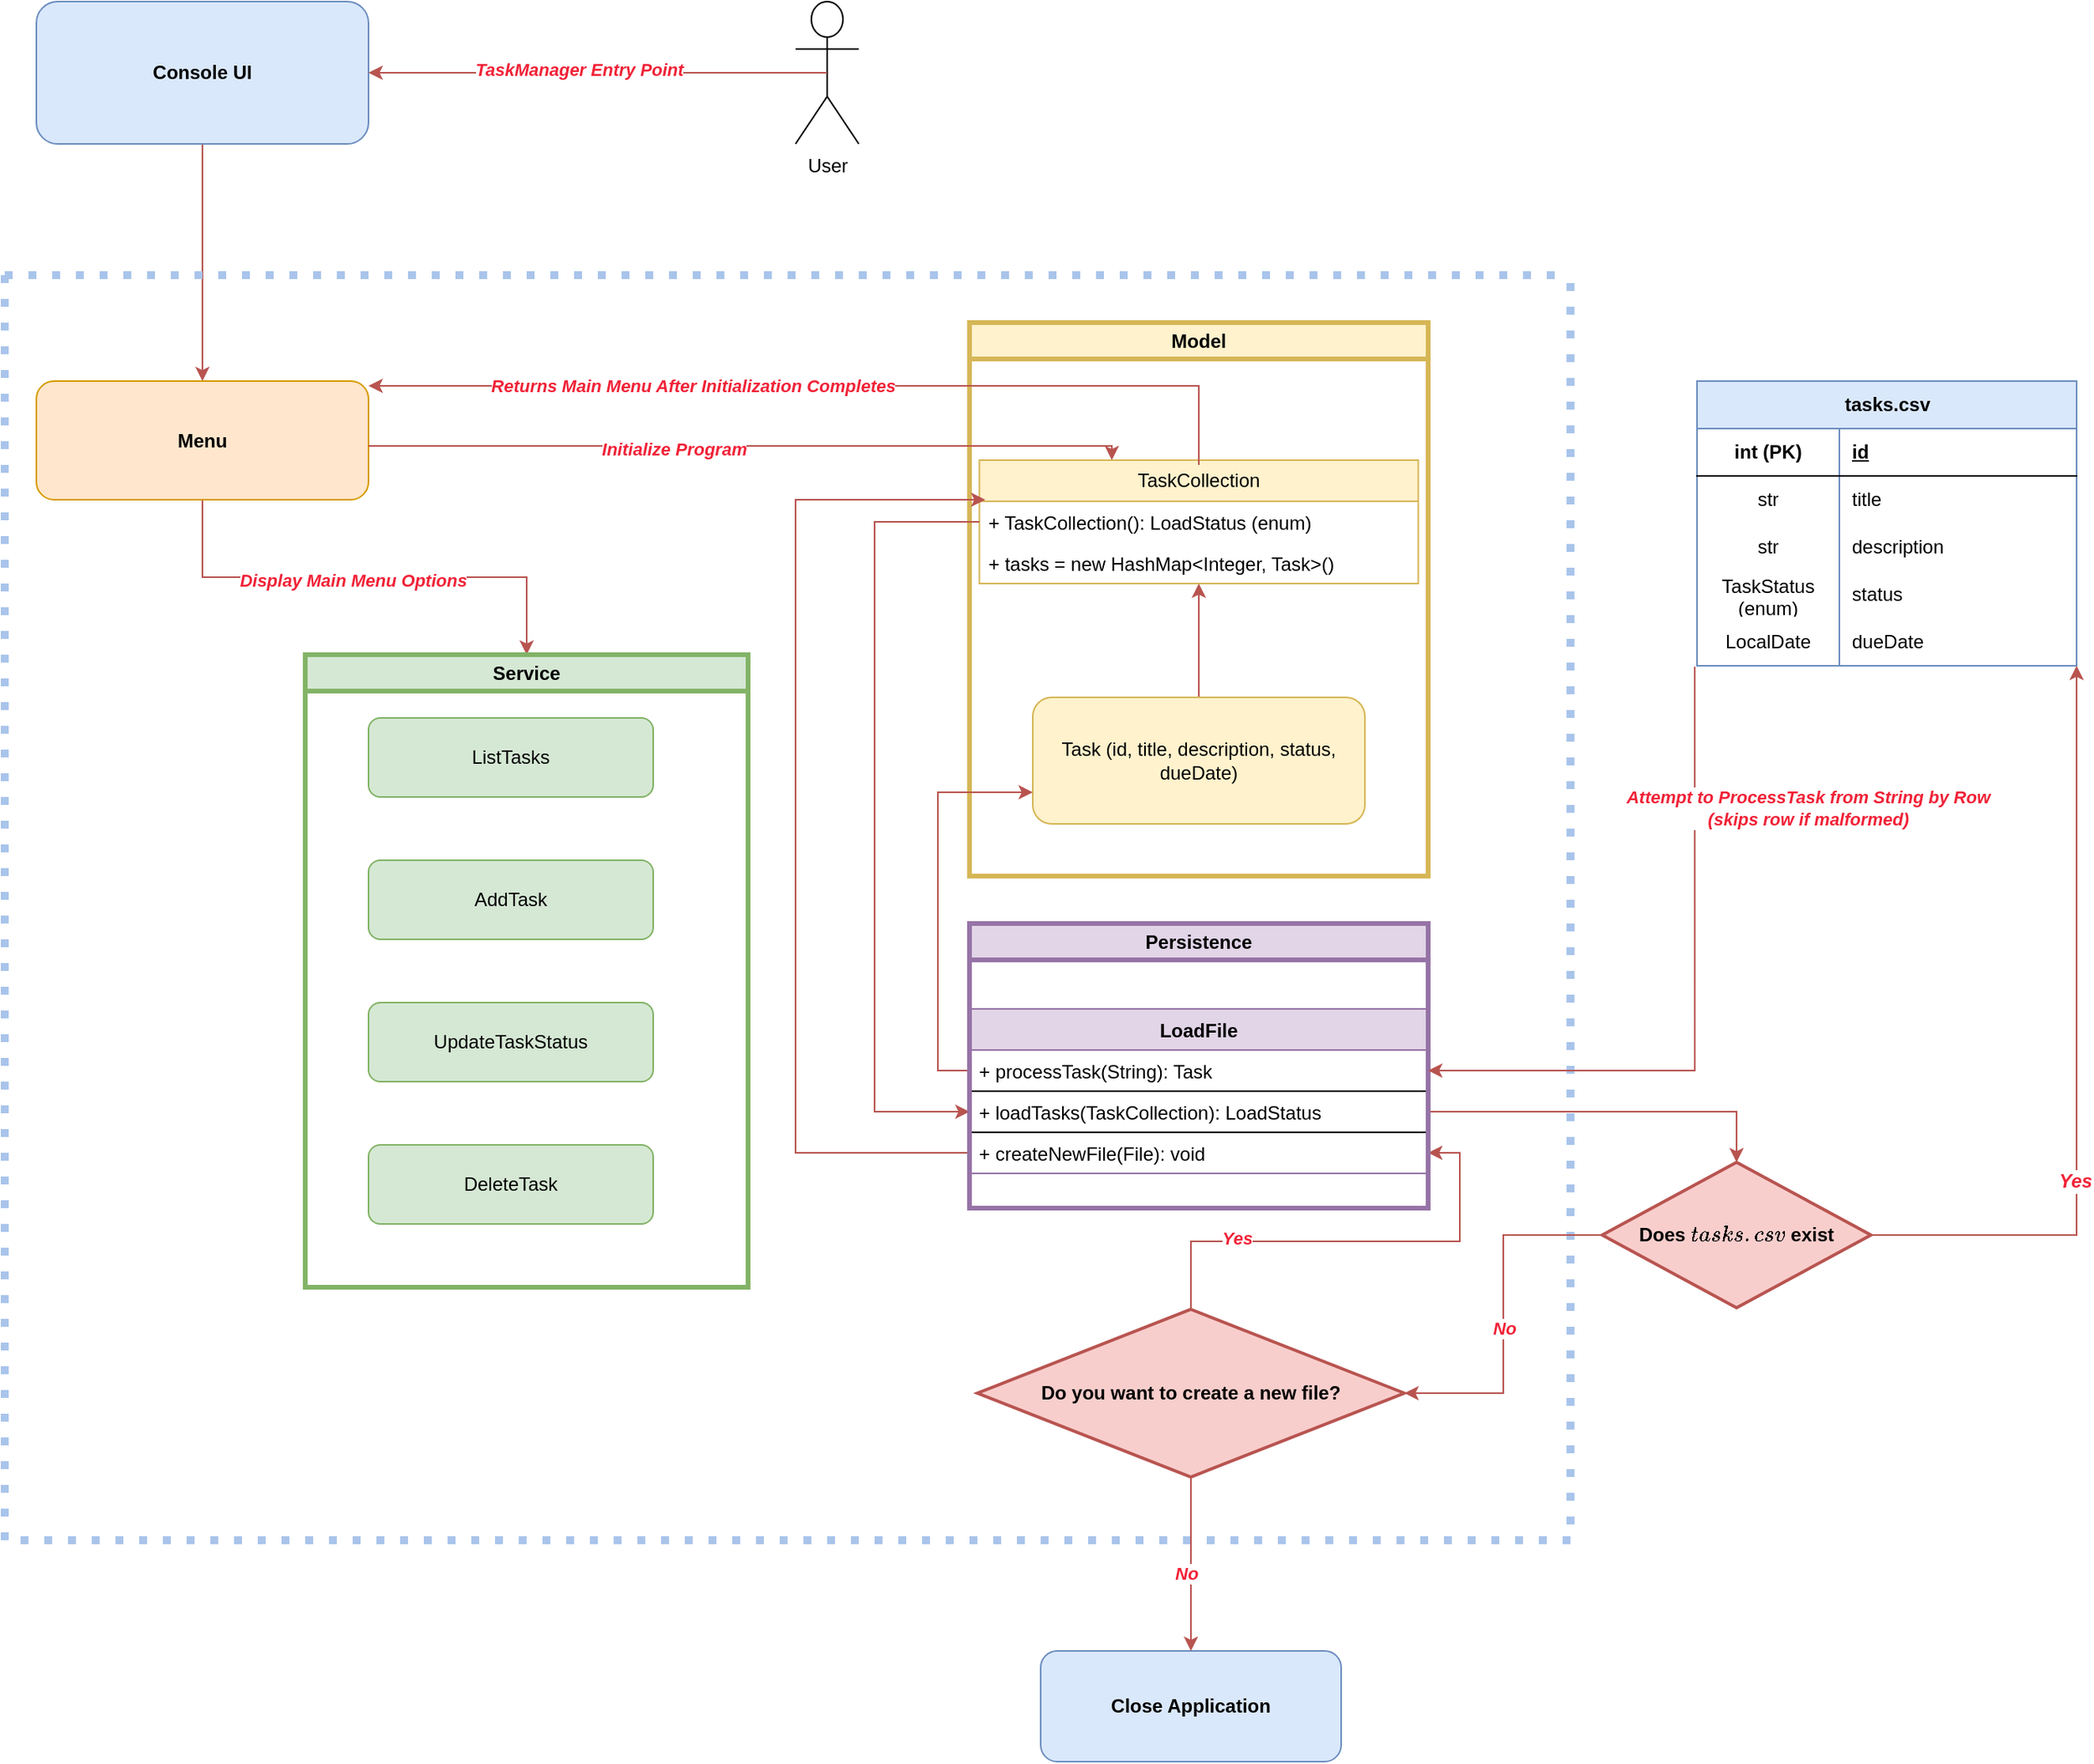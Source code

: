 <mxfile version="28.1.2" pages="5">
  <diagram name="ProgramExecution" id="5kEaa1tuA68VO2SDG1wP">
    <mxGraphModel dx="2553" dy="1189" grid="1" gridSize="10" guides="1" tooltips="1" connect="1" arrows="1" fold="1" page="1" pageScale="1" pageWidth="850" pageHeight="1100" math="0" shadow="0">
      <root>
        <mxCell id="0" />
        <mxCell id="1" parent="0" />
        <mxCell id="NkeED5PLbTYmniI097WU-1" style="edgeStyle=orthogonalEdgeStyle;rounded=0;orthogonalLoop=1;jettySize=auto;html=1;fillColor=#f8cecc;strokeColor=#b85450;" parent="1" source="NkeED5PLbTYmniI097WU-2" target="NkeED5PLbTYmniI097WU-4" edge="1">
          <mxGeometry relative="1" as="geometry" />
        </mxCell>
        <mxCell id="NkeED5PLbTYmniI097WU-2" value="&lt;font&gt;Console UI&lt;/font&gt;" style="rounded=1;whiteSpace=wrap;html=1;fillColor=#dae8fc;strokeColor=#6c8ebf;fontStyle=1" parent="1" vertex="1">
          <mxGeometry x="210" y="350" width="210" height="90" as="geometry" />
        </mxCell>
        <mxCell id="NkeED5PLbTYmniI097WU-3" value="" style="swimlane;startSize=0;strokeWidth=5;dashed=1;strokeColor=#A9C4EB;dashPattern=1 2;" parent="1" vertex="1">
          <mxGeometry x="190" y="523" width="990" height="800" as="geometry" />
        </mxCell>
        <mxCell id="bp1dcQn9bITNqR3nL8FH-1" style="edgeStyle=orthogonalEdgeStyle;rounded=0;orthogonalLoop=1;jettySize=auto;html=1;fillColor=#f8cecc;strokeColor=#b85450;" parent="NkeED5PLbTYmniI097WU-3" source="NkeED5PLbTYmniI097WU-4" target="NkeED5PLbTYmniI097WU-5" edge="1">
          <mxGeometry relative="1" as="geometry" />
        </mxCell>
        <mxCell id="bp1dcQn9bITNqR3nL8FH-2" value="&lt;font style=&quot;color: light-dark(rgb(240, 34, 55), rgb(237, 237, 237));&quot;&gt;&lt;b style=&quot;&quot;&gt;&lt;i style=&quot;&quot;&gt;Display Main Menu Options&lt;/i&gt;&lt;/b&gt;&lt;/font&gt;" style="edgeLabel;html=1;align=center;verticalAlign=middle;resizable=0;points=[];" parent="bp1dcQn9bITNqR3nL8FH-1" vertex="1" connectable="0">
          <mxGeometry x="-0.43" y="-2" relative="1" as="geometry">
            <mxPoint x="57" as="offset" />
          </mxGeometry>
        </mxCell>
        <mxCell id="NkeED5PLbTYmniI097WU-4" value="&lt;font&gt;Menu&lt;/font&gt;" style="rounded=1;whiteSpace=wrap;html=1;fillColor=#ffe6cc;strokeColor=#d79b00;fontStyle=1" parent="NkeED5PLbTYmniI097WU-3" vertex="1">
          <mxGeometry x="20" y="67" width="210" height="75" as="geometry" />
        </mxCell>
        <mxCell id="NkeED5PLbTYmniI097WU-5" value="Service" style="swimlane;whiteSpace=wrap;html=1;fillColor=#d5e8d4;strokeColor=#82b366;strokeWidth=3;" parent="NkeED5PLbTYmniI097WU-3" vertex="1">
          <mxGeometry x="190" y="240" width="280" height="400" as="geometry" />
        </mxCell>
        <mxCell id="NkeED5PLbTYmniI097WU-6" value="ListTasks" style="rounded=1;whiteSpace=wrap;html=1;fillColor=#d5e8d4;strokeColor=#82b366;" parent="NkeED5PLbTYmniI097WU-5" vertex="1">
          <mxGeometry x="40" y="40" width="180" height="50" as="geometry" />
        </mxCell>
        <mxCell id="NkeED5PLbTYmniI097WU-7" value="UpdateTaskStatus" style="rounded=1;whiteSpace=wrap;html=1;fillColor=#d5e8d4;strokeColor=#82b366;" parent="NkeED5PLbTYmniI097WU-5" vertex="1">
          <mxGeometry x="40" y="220" width="180" height="50" as="geometry" />
        </mxCell>
        <mxCell id="NkeED5PLbTYmniI097WU-8" value="DeleteTask" style="rounded=1;whiteSpace=wrap;html=1;fillColor=#d5e8d4;strokeColor=#82b366;" parent="NkeED5PLbTYmniI097WU-5" vertex="1">
          <mxGeometry x="40" y="310" width="180" height="50" as="geometry" />
        </mxCell>
        <mxCell id="NkeED5PLbTYmniI097WU-9" value="AddTask" style="rounded=1;whiteSpace=wrap;html=1;fillColor=#d5e8d4;strokeColor=#82b366;" parent="NkeED5PLbTYmniI097WU-5" vertex="1">
          <mxGeometry x="40" y="130" width="180" height="50" as="geometry" />
        </mxCell>
        <mxCell id="NkeED5PLbTYmniI097WU-10" value="Model" style="swimlane;whiteSpace=wrap;html=1;strokeColor=#d6b656;fillColor=#fff2cc;strokeWidth=3;" parent="NkeED5PLbTYmniI097WU-3" vertex="1">
          <mxGeometry x="610" y="30" width="290" height="350" as="geometry" />
        </mxCell>
        <mxCell id="jY9nNRrAh_dmpW903jM8-10" style="edgeStyle=orthogonalEdgeStyle;rounded=0;orthogonalLoop=1;jettySize=auto;html=1;fillColor=#f8cecc;strokeColor=#b85450;" parent="NkeED5PLbTYmniI097WU-10" target="jY9nNRrAh_dmpW903jM8-7" edge="1">
          <mxGeometry relative="1" as="geometry">
            <mxPoint x="145" y="240" as="sourcePoint" />
            <Array as="points">
              <mxPoint x="145" y="177" />
              <mxPoint x="145" y="177" />
            </Array>
          </mxGeometry>
        </mxCell>
        <mxCell id="jY9nNRrAh_dmpW903jM8-5" value="TaskCollection" style="swimlane;fontStyle=0;childLayout=stackLayout;horizontal=1;startSize=26;fillColor=#fff2cc;horizontalStack=0;resizeParent=1;resizeParentMax=0;resizeLast=0;collapsible=1;marginBottom=0;whiteSpace=wrap;html=1;strokeColor=#d6b656;" parent="NkeED5PLbTYmniI097WU-10" vertex="1">
          <mxGeometry x="6.25" y="87" width="277.5" height="78" as="geometry" />
        </mxCell>
        <mxCell id="jY9nNRrAh_dmpW903jM8-6" value="+ TaskCollection(): LoadStatus (enum)" style="text;strokeColor=none;fillColor=none;align=left;verticalAlign=top;spacingLeft=4;spacingRight=4;overflow=hidden;rotatable=0;points=[[0,0.5],[1,0.5]];portConstraint=eastwest;whiteSpace=wrap;html=1;" parent="jY9nNRrAh_dmpW903jM8-5" vertex="1">
          <mxGeometry y="26" width="277.5" height="26" as="geometry" />
        </mxCell>
        <mxCell id="jY9nNRrAh_dmpW903jM8-7" value="+ tasks = new HashMap&amp;lt;Integer, Task&amp;gt;()" style="text;strokeColor=none;fillColor=none;align=left;verticalAlign=top;spacingLeft=4;spacingRight=4;overflow=hidden;rotatable=0;points=[[0,0.5],[1,0.5]];portConstraint=eastwest;whiteSpace=wrap;html=1;" parent="jY9nNRrAh_dmpW903jM8-5" vertex="1">
          <mxGeometry y="52" width="277.5" height="26" as="geometry" />
        </mxCell>
        <mxCell id="erDHHNybH7Wf8MMkq--r-1" value="Task (id, title, description, status, dueDate)" style="rounded=1;whiteSpace=wrap;html=1;fillColor=#fff2cc;strokeColor=#d6b656;" parent="NkeED5PLbTYmniI097WU-10" vertex="1">
          <mxGeometry x="40" y="237" width="210" height="80" as="geometry" />
        </mxCell>
        <mxCell id="NkeED5PLbTYmniI097WU-15" value="LoadFile" style="swimlane;fontStyle=1;align=center;verticalAlign=top;childLayout=stackLayout;horizontal=1;startSize=26;horizontalStack=0;resizeParent=1;resizeParentMax=0;resizeLast=0;collapsible=1;marginBottom=0;whiteSpace=wrap;html=1;fillColor=#e1d5e7;strokeColor=#9673a6;" parent="NkeED5PLbTYmniI097WU-3" vertex="1">
          <mxGeometry x="610" y="464" width="290" height="104" as="geometry" />
        </mxCell>
        <mxCell id="NkeED5PLbTYmniI097WU-16" value="+ processTask(String): Task" style="text;strokeColor=none;fillColor=none;align=left;verticalAlign=top;spacingLeft=4;spacingRight=4;overflow=hidden;rotatable=0;points=[[0,0.5],[1,0.5]];portConstraint=eastwest;whiteSpace=wrap;html=1;" parent="NkeED5PLbTYmniI097WU-15" vertex="1">
          <mxGeometry y="26" width="290" height="26" as="geometry" />
        </mxCell>
        <mxCell id="NkeED5PLbTYmniI097WU-17" value="+ loadTasks(TaskCollection): LoadStatus" style="text;strokeColor=default;fillColor=none;align=left;verticalAlign=top;spacingLeft=4;spacingRight=4;overflow=hidden;rotatable=0;points=[[0,0.5],[1,0.5]];portConstraint=eastwest;whiteSpace=wrap;html=1;strokeWidth=1;" parent="NkeED5PLbTYmniI097WU-15" vertex="1">
          <mxGeometry y="52" width="290" height="26" as="geometry" />
        </mxCell>
        <mxCell id="NkeED5PLbTYmniI097WU-20" value="+ createNewFile(File): void" style="text;strokeColor=none;fillColor=none;align=left;verticalAlign=top;spacingLeft=4;spacingRight=4;overflow=hidden;rotatable=0;points=[[0,0.5],[1,0.5]];portConstraint=eastwest;whiteSpace=wrap;html=1;" parent="NkeED5PLbTYmniI097WU-15" vertex="1">
          <mxGeometry y="78" width="290" height="26" as="geometry" />
        </mxCell>
        <mxCell id="NkeED5PLbTYmniI097WU-22" style="edgeStyle=orthogonalEdgeStyle;rounded=0;orthogonalLoop=1;jettySize=auto;html=1;entryX=1;entryY=0.5;entryDx=0;entryDy=0;fillColor=#f8cecc;strokeColor=#b85450;entryPerimeter=0;" parent="NkeED5PLbTYmniI097WU-3" source="NkeED5PLbTYmniI097WU-23" target="NkeED5PLbTYmniI097WU-26" edge="1">
          <mxGeometry relative="1" as="geometry" />
        </mxCell>
        <mxCell id="p6j1nt41y_Hmt2VG-z9Z-1" value="&lt;b&gt;&lt;i&gt;&lt;font style=&quot;color: light-dark(rgb(240, 34, 55), rgb(237, 237, 237));&quot;&gt;No&lt;/font&gt;&lt;/i&gt;&lt;/b&gt;" style="edgeLabel;html=1;align=center;verticalAlign=middle;resizable=0;points=[];" parent="NkeED5PLbTYmniI097WU-22" vertex="1" connectable="0">
          <mxGeometry x="0.082" relative="1" as="geometry">
            <mxPoint as="offset" />
          </mxGeometry>
        </mxCell>
        <mxCell id="NkeED5PLbTYmniI097WU-23" value="&lt;b&gt;Does `tasks.csv` exist&lt;/b&gt;" style="strokeWidth=2;html=1;shape=mxgraph.flowchart.decision;whiteSpace=wrap;fillColor=#f8cecc;strokeColor=#b85450;" parent="NkeED5PLbTYmniI097WU-3" vertex="1">
          <mxGeometry x="1010" y="561" width="170" height="92" as="geometry" />
        </mxCell>
        <mxCell id="p6j1nt41y_Hmt2VG-z9Z-4" style="edgeStyle=orthogonalEdgeStyle;rounded=0;orthogonalLoop=1;jettySize=auto;html=1;entryX=1;entryY=0.5;entryDx=0;entryDy=0;fillColor=#f8cecc;strokeColor=#b85450;" parent="NkeED5PLbTYmniI097WU-3" source="NkeED5PLbTYmniI097WU-26" target="NkeED5PLbTYmniI097WU-20" edge="1">
          <mxGeometry relative="1" as="geometry" />
        </mxCell>
        <mxCell id="p6j1nt41y_Hmt2VG-z9Z-5" value="&lt;b&gt;&lt;i&gt;&lt;font style=&quot;color: light-dark(rgb(240, 34, 55), rgb(237, 237, 237));&quot;&gt;Yes&lt;/font&gt;&lt;/i&gt;&lt;/b&gt;" style="edgeLabel;html=1;align=center;verticalAlign=middle;resizable=0;points=[];" parent="p6j1nt41y_Hmt2VG-z9Z-4" vertex="1" connectable="0">
          <mxGeometry x="-0.507" y="2" relative="1" as="geometry">
            <mxPoint x="1" as="offset" />
          </mxGeometry>
        </mxCell>
        <mxCell id="NkeED5PLbTYmniI097WU-26" value="&lt;b&gt;Do you want to create a new file?&lt;/b&gt;" style="strokeWidth=2;html=1;shape=mxgraph.flowchart.decision;whiteSpace=wrap;fillColor=#f8cecc;strokeColor=#b85450;" parent="NkeED5PLbTYmniI097WU-3" vertex="1">
          <mxGeometry x="615" y="654" width="270" height="106" as="geometry" />
        </mxCell>
        <mxCell id="NkeED5PLbTYmniI097WU-29" style="edgeStyle=orthogonalEdgeStyle;rounded=0;orthogonalLoop=1;jettySize=auto;html=1;fillColor=#f8cecc;strokeColor=#b85450;" parent="NkeED5PLbTYmniI097WU-3" source="NkeED5PLbTYmniI097WU-17" target="NkeED5PLbTYmniI097WU-23" edge="1">
          <mxGeometry relative="1" as="geometry" />
        </mxCell>
        <mxCell id="NkeED5PLbTYmniI097WU-14" style="edgeStyle=orthogonalEdgeStyle;rounded=0;orthogonalLoop=1;jettySize=auto;html=1;fillColor=#f8cecc;strokeColor=#b85450;" parent="NkeED5PLbTYmniI097WU-3" source="NkeED5PLbTYmniI097WU-4" edge="1">
          <mxGeometry relative="1" as="geometry">
            <Array as="points">
              <mxPoint x="700" y="108" />
            </Array>
            <mxPoint x="700" y="117" as="targetPoint" />
          </mxGeometry>
        </mxCell>
        <mxCell id="Wn0q_yhv5dKaM3P1K3px-3" value="&lt;i style=&quot;font-weight: 700; background-color: rgb(255, 255, 255);&quot;&gt;&lt;font&gt;Initialize Program&lt;/font&gt;&lt;/i&gt;" style="edgeLabel;html=1;align=center;verticalAlign=middle;resizable=0;points=[];fontColor=light-dark(#F02237,#EDEDED);" parent="NkeED5PLbTYmniI097WU-14" vertex="1" connectable="0">
          <mxGeometry x="-0.197" y="-2" relative="1" as="geometry">
            <mxPoint as="offset" />
          </mxGeometry>
        </mxCell>
        <mxCell id="Wn0q_yhv5dKaM3P1K3px-1" style="edgeStyle=orthogonalEdgeStyle;rounded=0;orthogonalLoop=1;jettySize=auto;html=1;fillColor=#f8cecc;strokeColor=#b85450;" parent="NkeED5PLbTYmniI097WU-3" edge="1">
          <mxGeometry relative="1" as="geometry">
            <mxPoint x="755" y="120" as="sourcePoint" />
            <mxPoint x="230" y="70" as="targetPoint" />
            <Array as="points">
              <mxPoint x="755" y="70" />
            </Array>
          </mxGeometry>
        </mxCell>
        <mxCell id="Wn0q_yhv5dKaM3P1K3px-4" value="&lt;font style=&quot;color: light-dark(rgb(240, 34, 55), rgb(237, 237, 237));&quot;&gt;&lt;b style=&quot;&quot;&gt;&lt;i style=&quot;&quot;&gt;Returns Main Menu After Initialization Completes&lt;/i&gt;&lt;/b&gt;&lt;/font&gt;" style="edgeLabel;html=1;align=center;verticalAlign=middle;resizable=0;points=[];" parent="Wn0q_yhv5dKaM3P1K3px-1" vertex="1" connectable="0">
          <mxGeometry x="0.289" relative="1" as="geometry">
            <mxPoint as="offset" />
          </mxGeometry>
        </mxCell>
        <mxCell id="erDHHNybH7Wf8MMkq--r-2" style="edgeStyle=orthogonalEdgeStyle;rounded=0;orthogonalLoop=1;jettySize=auto;html=1;entryX=0;entryY=0.75;entryDx=0;entryDy=0;fillColor=#f8cecc;strokeColor=#b85450;" parent="NkeED5PLbTYmniI097WU-3" source="NkeED5PLbTYmniI097WU-16" target="erDHHNybH7Wf8MMkq--r-1" edge="1">
          <mxGeometry relative="1" as="geometry" />
        </mxCell>
        <mxCell id="erDHHNybH7Wf8MMkq--r-3" style="edgeStyle=orthogonalEdgeStyle;rounded=0;orthogonalLoop=1;jettySize=auto;html=1;entryX=0;entryY=0.5;entryDx=0;entryDy=0;fillColor=#f8cecc;strokeColor=#b85450;" parent="NkeED5PLbTYmniI097WU-3" source="jY9nNRrAh_dmpW903jM8-6" target="NkeED5PLbTYmniI097WU-17" edge="1">
          <mxGeometry relative="1" as="geometry">
            <Array as="points">
              <mxPoint x="550" y="156" />
              <mxPoint x="550" y="529" />
            </Array>
          </mxGeometry>
        </mxCell>
        <mxCell id="p6j1nt41y_Hmt2VG-z9Z-2" style="edgeStyle=orthogonalEdgeStyle;rounded=0;orthogonalLoop=1;jettySize=auto;html=1;fillColor=#f8cecc;strokeColor=#b85450;" parent="NkeED5PLbTYmniI097WU-3" source="NkeED5PLbTYmniI097WU-20" edge="1">
          <mxGeometry relative="1" as="geometry">
            <Array as="points">
              <mxPoint x="500" y="555" />
              <mxPoint x="500" y="142" />
              <mxPoint x="616" y="142" />
            </Array>
            <mxPoint x="620" y="142" as="targetPoint" />
          </mxGeometry>
        </mxCell>
        <mxCell id="tIqg3EszLN228SUMgQJy-1" value="Persistence" style="swimlane;whiteSpace=wrap;html=1;strokeColor=#9673a6;fillColor=#e1d5e7;strokeWidth=3;" vertex="1" parent="NkeED5PLbTYmniI097WU-3">
          <mxGeometry x="610" y="410" width="290" height="180" as="geometry" />
        </mxCell>
        <mxCell id="NkeED5PLbTYmniI097WU-31" style="edgeStyle=orthogonalEdgeStyle;rounded=0;orthogonalLoop=1;jettySize=auto;html=1;entryX=1;entryY=0.5;entryDx=0;entryDy=0;fillColor=#f8cecc;strokeColor=#b85450;exitX=-0.006;exitY=1.022;exitDx=0;exitDy=0;exitPerimeter=0;" parent="1" source="NkeED5PLbTYmniI097WU-45" target="NkeED5PLbTYmniI097WU-16" edge="1">
          <mxGeometry relative="1" as="geometry">
            <Array as="points">
              <mxPoint x="1259" y="1026" />
            </Array>
          </mxGeometry>
        </mxCell>
        <mxCell id="Wn0q_yhv5dKaM3P1K3px-6" value="&lt;b&gt;&lt;font style=&quot;color: light-dark(rgb(240, 34, 55), rgb(237, 237, 237));&quot;&gt;&lt;i style=&quot;&quot;&gt;Attempt to ProcessTask from String by Row&lt;br&gt;(skips row if malformed)&lt;/i&gt;&lt;/font&gt;&lt;/b&gt;" style="edgeLabel;html=1;align=center;verticalAlign=middle;resizable=0;points=[];" parent="NkeED5PLbTYmniI097WU-31" vertex="1" connectable="0">
          <mxGeometry x="0.038" y="2" relative="1" as="geometry">
            <mxPoint x="69" y="-131" as="offset" />
          </mxGeometry>
        </mxCell>
        <mxCell id="NkeED5PLbTYmniI097WU-32" value="tasks.csv" style="shape=table;startSize=30;container=1;collapsible=1;childLayout=tableLayout;fixedRows=1;rowLines=0;fontStyle=1;align=center;resizeLast=1;html=1;fillColor=#dae8fc;strokeColor=#6c8ebf;" parent="1" vertex="1">
          <mxGeometry x="1260" y="590" width="240" height="180" as="geometry" />
        </mxCell>
        <mxCell id="NkeED5PLbTYmniI097WU-33" value="" style="shape=tableRow;horizontal=0;startSize=0;swimlaneHead=0;swimlaneBody=0;fillColor=none;collapsible=0;dropTarget=0;points=[[0,0.5],[1,0.5]];portConstraint=eastwest;top=0;left=0;right=0;bottom=1;" parent="NkeED5PLbTYmniI097WU-32" vertex="1">
          <mxGeometry y="30" width="240" height="30" as="geometry" />
        </mxCell>
        <mxCell id="NkeED5PLbTYmniI097WU-34" value="int (PK)" style="shape=partialRectangle;connectable=0;fillColor=none;top=0;left=0;bottom=0;right=0;fontStyle=1;overflow=hidden;whiteSpace=wrap;html=1;" parent="NkeED5PLbTYmniI097WU-33" vertex="1">
          <mxGeometry width="90" height="30" as="geometry">
            <mxRectangle width="90" height="30" as="alternateBounds" />
          </mxGeometry>
        </mxCell>
        <mxCell id="NkeED5PLbTYmniI097WU-35" value="id" style="shape=partialRectangle;connectable=0;fillColor=none;top=0;left=0;bottom=0;right=0;align=left;spacingLeft=6;fontStyle=5;overflow=hidden;whiteSpace=wrap;html=1;" parent="NkeED5PLbTYmniI097WU-33" vertex="1">
          <mxGeometry x="90" width="150" height="30" as="geometry">
            <mxRectangle width="150" height="30" as="alternateBounds" />
          </mxGeometry>
        </mxCell>
        <mxCell id="NkeED5PLbTYmniI097WU-36" value="" style="shape=tableRow;horizontal=0;startSize=0;swimlaneHead=0;swimlaneBody=0;fillColor=none;collapsible=0;dropTarget=0;points=[[0,0.5],[1,0.5]];portConstraint=eastwest;top=0;left=0;right=0;bottom=0;" parent="NkeED5PLbTYmniI097WU-32" vertex="1">
          <mxGeometry y="60" width="240" height="30" as="geometry" />
        </mxCell>
        <mxCell id="NkeED5PLbTYmniI097WU-37" value="str" style="shape=partialRectangle;connectable=0;fillColor=none;top=0;left=0;bottom=0;right=0;editable=1;overflow=hidden;whiteSpace=wrap;html=1;" parent="NkeED5PLbTYmniI097WU-36" vertex="1">
          <mxGeometry width="90" height="30" as="geometry">
            <mxRectangle width="90" height="30" as="alternateBounds" />
          </mxGeometry>
        </mxCell>
        <mxCell id="NkeED5PLbTYmniI097WU-38" value="title" style="shape=partialRectangle;connectable=0;fillColor=none;top=0;left=0;bottom=0;right=0;align=left;spacingLeft=6;overflow=hidden;whiteSpace=wrap;html=1;" parent="NkeED5PLbTYmniI097WU-36" vertex="1">
          <mxGeometry x="90" width="150" height="30" as="geometry">
            <mxRectangle width="150" height="30" as="alternateBounds" />
          </mxGeometry>
        </mxCell>
        <mxCell id="NkeED5PLbTYmniI097WU-39" value="" style="shape=tableRow;horizontal=0;startSize=0;swimlaneHead=0;swimlaneBody=0;fillColor=none;collapsible=0;dropTarget=0;points=[[0,0.5],[1,0.5]];portConstraint=eastwest;top=0;left=0;right=0;bottom=0;" parent="NkeED5PLbTYmniI097WU-32" vertex="1">
          <mxGeometry y="90" width="240" height="30" as="geometry" />
        </mxCell>
        <mxCell id="NkeED5PLbTYmniI097WU-40" value="str" style="shape=partialRectangle;connectable=0;fillColor=none;top=0;left=0;bottom=0;right=0;editable=1;overflow=hidden;whiteSpace=wrap;html=1;" parent="NkeED5PLbTYmniI097WU-39" vertex="1">
          <mxGeometry width="90" height="30" as="geometry">
            <mxRectangle width="90" height="30" as="alternateBounds" />
          </mxGeometry>
        </mxCell>
        <mxCell id="NkeED5PLbTYmniI097WU-41" value="description" style="shape=partialRectangle;connectable=0;fillColor=none;top=0;left=0;bottom=0;right=0;align=left;spacingLeft=6;overflow=hidden;whiteSpace=wrap;html=1;" parent="NkeED5PLbTYmniI097WU-39" vertex="1">
          <mxGeometry x="90" width="150" height="30" as="geometry">
            <mxRectangle width="150" height="30" as="alternateBounds" />
          </mxGeometry>
        </mxCell>
        <mxCell id="NkeED5PLbTYmniI097WU-42" value="" style="shape=tableRow;horizontal=0;startSize=0;swimlaneHead=0;swimlaneBody=0;fillColor=none;collapsible=0;dropTarget=0;points=[[0,0.5],[1,0.5]];portConstraint=eastwest;top=0;left=0;right=0;bottom=0;" parent="NkeED5PLbTYmniI097WU-32" vertex="1">
          <mxGeometry y="120" width="240" height="30" as="geometry" />
        </mxCell>
        <mxCell id="NkeED5PLbTYmniI097WU-43" value="TaskStatus (enum)" style="shape=partialRectangle;connectable=0;fillColor=none;top=0;left=0;bottom=0;right=0;editable=1;overflow=hidden;whiteSpace=wrap;html=1;" parent="NkeED5PLbTYmniI097WU-42" vertex="1">
          <mxGeometry width="90" height="30" as="geometry">
            <mxRectangle width="90" height="30" as="alternateBounds" />
          </mxGeometry>
        </mxCell>
        <mxCell id="NkeED5PLbTYmniI097WU-44" value="status" style="shape=partialRectangle;connectable=0;fillColor=none;top=0;left=0;bottom=0;right=0;align=left;spacingLeft=6;overflow=hidden;whiteSpace=wrap;html=1;" parent="NkeED5PLbTYmniI097WU-42" vertex="1">
          <mxGeometry x="90" width="150" height="30" as="geometry">
            <mxRectangle width="150" height="30" as="alternateBounds" />
          </mxGeometry>
        </mxCell>
        <mxCell id="NkeED5PLbTYmniI097WU-45" value="" style="shape=tableRow;horizontal=0;startSize=0;swimlaneHead=0;swimlaneBody=0;fillColor=none;collapsible=0;dropTarget=0;points=[[0,0.5],[1,0.5]];portConstraint=eastwest;top=0;left=0;right=0;bottom=0;" parent="NkeED5PLbTYmniI097WU-32" vertex="1">
          <mxGeometry y="150" width="240" height="30" as="geometry" />
        </mxCell>
        <mxCell id="NkeED5PLbTYmniI097WU-46" value="LocalDate" style="shape=partialRectangle;connectable=0;fillColor=none;top=0;left=0;bottom=0;right=0;editable=1;overflow=hidden;whiteSpace=wrap;html=1;" parent="NkeED5PLbTYmniI097WU-45" vertex="1">
          <mxGeometry width="90" height="30" as="geometry">
            <mxRectangle width="90" height="30" as="alternateBounds" />
          </mxGeometry>
        </mxCell>
        <mxCell id="NkeED5PLbTYmniI097WU-47" value="dueDate" style="shape=partialRectangle;connectable=0;fillColor=none;top=0;left=0;bottom=0;right=0;align=left;spacingLeft=6;overflow=hidden;whiteSpace=wrap;html=1;" parent="NkeED5PLbTYmniI097WU-45" vertex="1">
          <mxGeometry x="90" width="150" height="30" as="geometry">
            <mxRectangle width="150" height="30" as="alternateBounds" />
          </mxGeometry>
        </mxCell>
        <mxCell id="NkeED5PLbTYmniI097WU-48" style="edgeStyle=orthogonalEdgeStyle;rounded=0;orthogonalLoop=1;jettySize=auto;html=1;fillColor=#f8cecc;strokeColor=#b85450;" parent="1" source="NkeED5PLbTYmniI097WU-23" target="NkeED5PLbTYmniI097WU-32" edge="1">
          <mxGeometry relative="1" as="geometry">
            <Array as="points">
              <mxPoint x="1500" y="1130" />
            </Array>
          </mxGeometry>
        </mxCell>
        <mxCell id="NkeED5PLbTYmniI097WU-49" value="Yes" style="edgeLabel;html=1;align=center;verticalAlign=middle;resizable=0;points=[];fontSize=12;fontStyle=3;fontColor=light-dark(#F02237,#EDEDED);" parent="NkeED5PLbTYmniI097WU-48" vertex="1" connectable="0">
          <mxGeometry x="-0.331" y="1" relative="1" as="geometry">
            <mxPoint as="offset" />
          </mxGeometry>
        </mxCell>
        <mxCell id="NkeED5PLbTYmniI097WU-50" value="&lt;b&gt;Close Application&lt;/b&gt;" style="rounded=1;whiteSpace=wrap;html=1;fillColor=#dae8fc;strokeColor=#6c8ebf;" parent="1" vertex="1">
          <mxGeometry x="845" y="1393" width="190" height="70" as="geometry" />
        </mxCell>
        <mxCell id="NkeED5PLbTYmniI097WU-51" style="edgeStyle=orthogonalEdgeStyle;rounded=0;orthogonalLoop=1;jettySize=auto;html=1;entryX=0.5;entryY=0;entryDx=0;entryDy=0;fillColor=#f8cecc;strokeColor=#b85450;" parent="1" source="NkeED5PLbTYmniI097WU-26" target="NkeED5PLbTYmniI097WU-50" edge="1">
          <mxGeometry relative="1" as="geometry" />
        </mxCell>
        <mxCell id="NkeED5PLbTYmniI097WU-52" value="&lt;font style=&quot;color: light-dark(rgb(240, 34, 55), rgb(237, 237, 237));&quot;&gt;&lt;b style=&quot;&quot;&gt;&lt;i style=&quot;&quot;&gt;No&lt;/i&gt;&lt;/b&gt;&lt;/font&gt;" style="edgeLabel;html=1;align=center;verticalAlign=middle;resizable=0;points=[];" parent="NkeED5PLbTYmniI097WU-51" vertex="1" connectable="0">
          <mxGeometry x="0.097" y="-3" relative="1" as="geometry">
            <mxPoint as="offset" />
          </mxGeometry>
        </mxCell>
        <mxCell id="NkeED5PLbTYmniI097WU-53" value="User" style="shape=umlActor;verticalLabelPosition=bottom;verticalAlign=top;html=1;outlineConnect=0;" parent="1" vertex="1">
          <mxGeometry x="690" y="350" width="40" height="90" as="geometry" />
        </mxCell>
        <mxCell id="NkeED5PLbTYmniI097WU-54" value="" style="endArrow=classic;html=1;rounded=0;entryX=1;entryY=0.5;entryDx=0;entryDy=0;fillColor=#f8cecc;strokeColor=#b85450;exitX=0.5;exitY=0.5;exitDx=0;exitDy=0;exitPerimeter=0;" parent="1" source="NkeED5PLbTYmniI097WU-53" target="NkeED5PLbTYmniI097WU-2" edge="1">
          <mxGeometry width="50" height="50" relative="1" as="geometry">
            <mxPoint x="600" y="400" as="sourcePoint" />
            <mxPoint x="650" y="350" as="targetPoint" />
          </mxGeometry>
        </mxCell>
        <mxCell id="vgvmNV5hAzZcW1jBzmw0-1" value="&lt;font style=&quot;color: light-dark(rgb(240, 34, 55), rgb(237, 237, 237));&quot;&gt;&lt;b style=&quot;&quot;&gt;TaskManager Entry Point&lt;/b&gt;&lt;/font&gt;" style="edgeLabel;html=1;align=center;verticalAlign=middle;resizable=0;points=[];fontColor=light-dark(#F02237,#EDEDED);fontStyle=2" parent="NkeED5PLbTYmniI097WU-54" vertex="1" connectable="0">
          <mxGeometry x="0.087" y="-2" relative="1" as="geometry">
            <mxPoint as="offset" />
          </mxGeometry>
        </mxCell>
      </root>
    </mxGraphModel>
  </diagram>
  <diagram name="ListTasks" id="GUKII7zzvDFqmlqCigaz">
    <mxGraphModel dx="2006" dy="934" grid="1" gridSize="10" guides="1" tooltips="1" connect="1" arrows="1" fold="1" page="1" pageScale="1" pageWidth="850" pageHeight="1100" math="0" shadow="0">
      <root>
        <mxCell id="0" />
        <mxCell id="1" parent="0" />
        <mxCell id="NkeED5PLbTYmniI097WU-1" style="edgeStyle=orthogonalEdgeStyle;rounded=0;orthogonalLoop=1;jettySize=auto;html=1;fillColor=#f8cecc;strokeColor=#b85450;" parent="1" source="NkeED5PLbTYmniI097WU-2" target="NkeED5PLbTYmniI097WU-4" edge="1">
          <mxGeometry relative="1" as="geometry" />
        </mxCell>
        <mxCell id="NkeED5PLbTYmniI097WU-2" value="&lt;font&gt;&lt;b&gt;Console UI&lt;/b&gt;&lt;/font&gt;" style="rounded=1;whiteSpace=wrap;html=1;fillColor=#dae8fc;strokeColor=#6c8ebf;fontStyle=0" parent="1" vertex="1">
          <mxGeometry x="230" y="350" width="210" height="90" as="geometry" />
        </mxCell>
        <mxCell id="NkeED5PLbTYmniI097WU-3" value="" style="swimlane;startSize=0;strokeWidth=5;dashed=1;strokeColor=#A9C4EB;dashPattern=1 2;" parent="1" vertex="1">
          <mxGeometry x="190" y="523" width="1100" height="800" as="geometry" />
        </mxCell>
        <mxCell id="J0-YzDJTiCJYGOTipxB9-1" style="edgeStyle=orthogonalEdgeStyle;rounded=0;orthogonalLoop=1;jettySize=auto;html=1;entryX=0;entryY=0.5;entryDx=0;entryDy=0;fillColor=#f8cecc;strokeColor=#b85450;" parent="NkeED5PLbTYmniI097WU-3" source="NkeED5PLbTYmniI097WU-4" target="NkeED5PLbTYmniI097WU-6" edge="1">
          <mxGeometry relative="1" as="geometry" />
        </mxCell>
        <mxCell id="zqP5OWmm7jCbW_43mn5i-1" value="&lt;b&gt;&lt;i&gt;&lt;font style=&quot;color: light-dark(rgb(240, 34, 55), rgb(237, 237, 237));&quot;&gt;Open List Options&lt;/font&gt;&lt;/i&gt;&lt;/b&gt;" style="edgeLabel;html=1;align=center;verticalAlign=middle;resizable=0;points=[];" parent="J0-YzDJTiCJYGOTipxB9-1" vertex="1" connectable="0">
          <mxGeometry x="-0.449" y="-4" relative="1" as="geometry">
            <mxPoint as="offset" />
          </mxGeometry>
        </mxCell>
        <mxCell id="NkeED5PLbTYmniI097WU-4" value="&lt;font&gt;&lt;b&gt;Menu&lt;/b&gt;&lt;/font&gt;" style="rounded=1;whiteSpace=wrap;html=1;fillColor=#ffe6cc;strokeColor=#d79b00;" parent="NkeED5PLbTYmniI097WU-3" vertex="1">
          <mxGeometry x="40" y="67" width="210" height="75" as="geometry" />
        </mxCell>
        <mxCell id="WiECdrOoJxgqav9d3AQh-1" style="edgeStyle=orthogonalEdgeStyle;rounded=0;orthogonalLoop=1;jettySize=auto;html=1;entryX=1;entryY=0.5;entryDx=0;entryDy=0;fillColor=#f8cecc;strokeColor=#b85450;" parent="NkeED5PLbTYmniI097WU-3" source="NkeED5PLbTYmniI097WU-5" target="NkeED5PLbTYmniI097WU-4" edge="1">
          <mxGeometry relative="1" as="geometry" />
        </mxCell>
        <mxCell id="WiECdrOoJxgqav9d3AQh-2" value="&lt;font style=&quot;color: light-dark(rgb(240, 34, 55), rgb(237, 237, 237));&quot;&gt;&lt;b style=&quot;&quot;&gt;&lt;i style=&quot;&quot;&gt;Exit to Main Menu&lt;/i&gt;&lt;/b&gt;&lt;/font&gt;" style="edgeLabel;html=1;align=center;verticalAlign=middle;resizable=0;points=[];" parent="WiECdrOoJxgqav9d3AQh-1" vertex="1" connectable="0">
          <mxGeometry x="-0.477" y="-2" relative="1" as="geometry">
            <mxPoint as="offset" />
          </mxGeometry>
        </mxCell>
        <mxCell id="NkeED5PLbTYmniI097WU-5" value="Service" style="swimlane;whiteSpace=wrap;html=1;fillColor=#d5e8d4;strokeColor=#82b366;strokeWidth=3;" parent="NkeED5PLbTYmniI097WU-3" vertex="1">
          <mxGeometry x="190" y="240" width="280" height="400" as="geometry" />
        </mxCell>
        <mxCell id="NkeED5PLbTYmniI097WU-6" value="ListTasks" style="rounded=1;whiteSpace=wrap;html=1;fillColor=#d5e8d4;strokeColor=#82b366;" parent="NkeED5PLbTYmniI097WU-5" vertex="1">
          <mxGeometry x="40" y="40" width="180" height="50" as="geometry" />
        </mxCell>
        <mxCell id="NkeED5PLbTYmniI097WU-7" value="UpdateTaskStatus" style="rounded=1;whiteSpace=wrap;html=1;fillColor=#d5e8d4;strokeColor=#82b366;" parent="NkeED5PLbTYmniI097WU-5" vertex="1">
          <mxGeometry x="40" y="220" width="180" height="50" as="geometry" />
        </mxCell>
        <mxCell id="NkeED5PLbTYmniI097WU-8" value="DeleteTask" style="rounded=1;whiteSpace=wrap;html=1;fillColor=#d5e8d4;strokeColor=#82b366;" parent="NkeED5PLbTYmniI097WU-5" vertex="1">
          <mxGeometry x="40" y="310" width="180" height="50" as="geometry" />
        </mxCell>
        <mxCell id="NkeED5PLbTYmniI097WU-9" value="AddTask" style="rounded=1;whiteSpace=wrap;html=1;fillColor=#d5e8d4;strokeColor=#82b366;" parent="NkeED5PLbTYmniI097WU-5" vertex="1">
          <mxGeometry x="40" y="130" width="180" height="50" as="geometry" />
        </mxCell>
        <mxCell id="NkeED5PLbTYmniI097WU-10" value="Model" style="swimlane;whiteSpace=wrap;html=1;strokeColor=#d6b656;fillColor=#fff2cc;strokeWidth=3;" parent="NkeED5PLbTYmniI097WU-3" vertex="1">
          <mxGeometry x="610" y="30" width="340" height="350" as="geometry" />
        </mxCell>
        <mxCell id="aQnL4duGuJt4ArkNxSxH-1" value="TaskCollection" style="swimlane;fontStyle=0;childLayout=stackLayout;horizontal=1;startSize=26;fillColor=#fff2cc;horizontalStack=0;resizeParent=1;resizeParentMax=0;resizeLast=0;collapsible=1;marginBottom=0;whiteSpace=wrap;html=1;strokeColor=#d6b656;" parent="NkeED5PLbTYmniI097WU-10" vertex="1">
          <mxGeometry x="22.5" y="57" width="277.5" height="104" as="geometry" />
        </mxCell>
        <mxCell id="aQnL4duGuJt4ArkNxSxH-2" value="+ listAllTasks(): List&amp;lt;Task&amp;gt;" style="text;strokeColor=none;fillColor=none;align=left;verticalAlign=top;spacingLeft=4;spacingRight=4;overflow=hidden;rotatable=0;points=[[0,0.5],[1,0.5]];portConstraint=eastwest;whiteSpace=wrap;html=1;" parent="aQnL4duGuJt4ArkNxSxH-1" vertex="1">
          <mxGeometry y="26" width="277.5" height="26" as="geometry" />
        </mxCell>
        <mxCell id="aQnL4duGuJt4ArkNxSxH-3" value="+ listCompletedTasks(): List&amp;lt;Task&amp;gt;" style="text;strokeColor=none;fillColor=none;align=left;verticalAlign=top;spacingLeft=4;spacingRight=4;overflow=hidden;rotatable=0;points=[[0,0.5],[1,0.5]];portConstraint=eastwest;whiteSpace=wrap;html=1;" parent="aQnL4duGuJt4ArkNxSxH-1" vertex="1">
          <mxGeometry y="52" width="277.5" height="26" as="geometry" />
        </mxCell>
        <mxCell id="aQnL4duGuJt4ArkNxSxH-4" value="+ showPendingTasks(): List&amp;lt;Task&amp;gt;" style="text;strokeColor=none;fillColor=none;align=left;verticalAlign=top;spacingLeft=4;spacingRight=4;overflow=hidden;rotatable=0;points=[[0,0.5],[1,0.5]];portConstraint=eastwest;whiteSpace=wrap;html=1;" parent="aQnL4duGuJt4ArkNxSxH-1" vertex="1">
          <mxGeometry y="78" width="277.5" height="26" as="geometry" />
        </mxCell>
        <mxCell id="gda0DLPK9QWlZ8F-j-cu-1" style="edgeStyle=orthogonalEdgeStyle;rounded=0;orthogonalLoop=1;jettySize=auto;html=1;fillColor=#f8cecc;strokeColor=#b85450;exitX=1;exitY=0;exitDx=0;exitDy=0;" parent="NkeED5PLbTYmniI097WU-3" source="NkeED5PLbTYmniI097WU-6" target="aQnL4duGuJt4ArkNxSxH-2" edge="1">
          <mxGeometry relative="1" as="geometry">
            <Array as="points">
              <mxPoint x="500" y="280" />
              <mxPoint x="500" y="136" />
            </Array>
          </mxGeometry>
        </mxCell>
        <mxCell id="gda0DLPK9QWlZ8F-j-cu-2" style="edgeStyle=orthogonalEdgeStyle;rounded=0;orthogonalLoop=1;jettySize=auto;html=1;fillColor=#f8cecc;strokeColor=#b85450;exitX=1;exitY=0;exitDx=0;exitDy=0;" parent="NkeED5PLbTYmniI097WU-3" source="NkeED5PLbTYmniI097WU-6" target="aQnL4duGuJt4ArkNxSxH-3" edge="1">
          <mxGeometry relative="1" as="geometry">
            <Array as="points">
              <mxPoint x="540" y="280" />
              <mxPoint x="540" y="162" />
            </Array>
          </mxGeometry>
        </mxCell>
        <mxCell id="gda0DLPK9QWlZ8F-j-cu-3" style="edgeStyle=orthogonalEdgeStyle;rounded=0;orthogonalLoop=1;jettySize=auto;html=1;fillColor=#f8cecc;strokeColor=#b85450;exitX=1;exitY=0;exitDx=0;exitDy=0;" parent="NkeED5PLbTYmniI097WU-3" source="NkeED5PLbTYmniI097WU-6" target="aQnL4duGuJt4ArkNxSxH-4" edge="1">
          <mxGeometry relative="1" as="geometry">
            <Array as="points">
              <mxPoint x="590" y="280" />
              <mxPoint x="590" y="178" />
            </Array>
          </mxGeometry>
        </mxCell>
        <mxCell id="jBpD1o7TVW0lXqZAf2U2-1" style="edgeStyle=orthogonalEdgeStyle;rounded=0;orthogonalLoop=1;jettySize=auto;html=1;exitX=0.987;exitY=0.16;exitDx=0;exitDy=0;exitPerimeter=0;strokeColor=light-dark(#F02237,#EDEDED);" parent="NkeED5PLbTYmniI097WU-3" source="aQnL4duGuJt4ArkNxSxH-1" target="NkeED5PLbTYmniI097WU-6" edge="1">
          <mxGeometry relative="1" as="geometry">
            <Array as="points">
              <mxPoint x="1010" y="104" />
              <mxPoint x="1010" y="327" />
            </Array>
          </mxGeometry>
        </mxCell>
        <mxCell id="jBpD1o7TVW0lXqZAf2U2-2" value="&lt;b style=&quot;&quot;&gt;&lt;i style=&quot;&quot;&gt;&lt;font style=&quot;color: light-dark(rgb(240, 34, 55), rgb(237, 237, 237));&quot;&gt;Returns Filtered Tasks by TaskStatus (enum)&lt;/font&gt;&lt;/i&gt;&lt;/b&gt;" style="edgeLabel;html=1;align=center;verticalAlign=middle;resizable=0;points=[];" parent="jBpD1o7TVW0lXqZAf2U2-1" vertex="1" connectable="0">
          <mxGeometry x="0.286" y="3" relative="1" as="geometry">
            <mxPoint x="30" y="-5" as="offset" />
          </mxGeometry>
        </mxCell>
        <mxCell id="qH-hIUYvtGJ2b6sp2ejz-1" value="Persistence" style="swimlane;whiteSpace=wrap;html=1;strokeColor=#9673a6;fillColor=#e1d5e7;strokeWidth=3;" vertex="1" parent="NkeED5PLbTYmniI097WU-3">
          <mxGeometry x="630" y="467" width="285" height="93" as="geometry" />
        </mxCell>
        <mxCell id="NkeED5PLbTYmniI097WU-32" value="tasks.csv" style="shape=table;startSize=30;container=1;collapsible=1;childLayout=tableLayout;fixedRows=1;rowLines=0;fontStyle=1;align=center;resizeLast=1;html=1;fillColor=#dae8fc;strokeColor=#6c8ebf;" parent="1" vertex="1">
          <mxGeometry x="1350" y="833" width="240" height="180" as="geometry" />
        </mxCell>
        <mxCell id="NkeED5PLbTYmniI097WU-33" value="" style="shape=tableRow;horizontal=0;startSize=0;swimlaneHead=0;swimlaneBody=0;fillColor=none;collapsible=0;dropTarget=0;points=[[0,0.5],[1,0.5]];portConstraint=eastwest;top=0;left=0;right=0;bottom=1;" parent="NkeED5PLbTYmniI097WU-32" vertex="1">
          <mxGeometry y="30" width="240" height="30" as="geometry" />
        </mxCell>
        <mxCell id="NkeED5PLbTYmniI097WU-34" value="int (PK)" style="shape=partialRectangle;connectable=0;fillColor=none;top=0;left=0;bottom=0;right=0;fontStyle=1;overflow=hidden;whiteSpace=wrap;html=1;" parent="NkeED5PLbTYmniI097WU-33" vertex="1">
          <mxGeometry width="90" height="30" as="geometry">
            <mxRectangle width="90" height="30" as="alternateBounds" />
          </mxGeometry>
        </mxCell>
        <mxCell id="NkeED5PLbTYmniI097WU-35" value="id" style="shape=partialRectangle;connectable=0;fillColor=none;top=0;left=0;bottom=0;right=0;align=left;spacingLeft=6;fontStyle=5;overflow=hidden;whiteSpace=wrap;html=1;" parent="NkeED5PLbTYmniI097WU-33" vertex="1">
          <mxGeometry x="90" width="150" height="30" as="geometry">
            <mxRectangle width="150" height="30" as="alternateBounds" />
          </mxGeometry>
        </mxCell>
        <mxCell id="NkeED5PLbTYmniI097WU-36" value="" style="shape=tableRow;horizontal=0;startSize=0;swimlaneHead=0;swimlaneBody=0;fillColor=none;collapsible=0;dropTarget=0;points=[[0,0.5],[1,0.5]];portConstraint=eastwest;top=0;left=0;right=0;bottom=0;" parent="NkeED5PLbTYmniI097WU-32" vertex="1">
          <mxGeometry y="60" width="240" height="30" as="geometry" />
        </mxCell>
        <mxCell id="NkeED5PLbTYmniI097WU-37" value="str" style="shape=partialRectangle;connectable=0;fillColor=none;top=0;left=0;bottom=0;right=0;editable=1;overflow=hidden;whiteSpace=wrap;html=1;" parent="NkeED5PLbTYmniI097WU-36" vertex="1">
          <mxGeometry width="90" height="30" as="geometry">
            <mxRectangle width="90" height="30" as="alternateBounds" />
          </mxGeometry>
        </mxCell>
        <mxCell id="NkeED5PLbTYmniI097WU-38" value="title" style="shape=partialRectangle;connectable=0;fillColor=none;top=0;left=0;bottom=0;right=0;align=left;spacingLeft=6;overflow=hidden;whiteSpace=wrap;html=1;" parent="NkeED5PLbTYmniI097WU-36" vertex="1">
          <mxGeometry x="90" width="150" height="30" as="geometry">
            <mxRectangle width="150" height="30" as="alternateBounds" />
          </mxGeometry>
        </mxCell>
        <mxCell id="NkeED5PLbTYmniI097WU-39" value="" style="shape=tableRow;horizontal=0;startSize=0;swimlaneHead=0;swimlaneBody=0;fillColor=none;collapsible=0;dropTarget=0;points=[[0,0.5],[1,0.5]];portConstraint=eastwest;top=0;left=0;right=0;bottom=0;" parent="NkeED5PLbTYmniI097WU-32" vertex="1">
          <mxGeometry y="90" width="240" height="30" as="geometry" />
        </mxCell>
        <mxCell id="NkeED5PLbTYmniI097WU-40" value="str" style="shape=partialRectangle;connectable=0;fillColor=none;top=0;left=0;bottom=0;right=0;editable=1;overflow=hidden;whiteSpace=wrap;html=1;" parent="NkeED5PLbTYmniI097WU-39" vertex="1">
          <mxGeometry width="90" height="30" as="geometry">
            <mxRectangle width="90" height="30" as="alternateBounds" />
          </mxGeometry>
        </mxCell>
        <mxCell id="NkeED5PLbTYmniI097WU-41" value="description" style="shape=partialRectangle;connectable=0;fillColor=none;top=0;left=0;bottom=0;right=0;align=left;spacingLeft=6;overflow=hidden;whiteSpace=wrap;html=1;" parent="NkeED5PLbTYmniI097WU-39" vertex="1">
          <mxGeometry x="90" width="150" height="30" as="geometry">
            <mxRectangle width="150" height="30" as="alternateBounds" />
          </mxGeometry>
        </mxCell>
        <mxCell id="NkeED5PLbTYmniI097WU-42" value="" style="shape=tableRow;horizontal=0;startSize=0;swimlaneHead=0;swimlaneBody=0;fillColor=none;collapsible=0;dropTarget=0;points=[[0,0.5],[1,0.5]];portConstraint=eastwest;top=0;left=0;right=0;bottom=0;" parent="NkeED5PLbTYmniI097WU-32" vertex="1">
          <mxGeometry y="120" width="240" height="30" as="geometry" />
        </mxCell>
        <mxCell id="NkeED5PLbTYmniI097WU-43" value="TaskStatus (enum)" style="shape=partialRectangle;connectable=0;fillColor=none;top=0;left=0;bottom=0;right=0;editable=1;overflow=hidden;whiteSpace=wrap;html=1;" parent="NkeED5PLbTYmniI097WU-42" vertex="1">
          <mxGeometry width="90" height="30" as="geometry">
            <mxRectangle width="90" height="30" as="alternateBounds" />
          </mxGeometry>
        </mxCell>
        <mxCell id="NkeED5PLbTYmniI097WU-44" value="status" style="shape=partialRectangle;connectable=0;fillColor=none;top=0;left=0;bottom=0;right=0;align=left;spacingLeft=6;overflow=hidden;whiteSpace=wrap;html=1;" parent="NkeED5PLbTYmniI097WU-42" vertex="1">
          <mxGeometry x="90" width="150" height="30" as="geometry">
            <mxRectangle width="150" height="30" as="alternateBounds" />
          </mxGeometry>
        </mxCell>
        <mxCell id="NkeED5PLbTYmniI097WU-45" value="" style="shape=tableRow;horizontal=0;startSize=0;swimlaneHead=0;swimlaneBody=0;fillColor=none;collapsible=0;dropTarget=0;points=[[0,0.5],[1,0.5]];portConstraint=eastwest;top=0;left=0;right=0;bottom=0;" parent="NkeED5PLbTYmniI097WU-32" vertex="1">
          <mxGeometry y="150" width="240" height="30" as="geometry" />
        </mxCell>
        <mxCell id="NkeED5PLbTYmniI097WU-46" value="LocalDate" style="shape=partialRectangle;connectable=0;fillColor=none;top=0;left=0;bottom=0;right=0;editable=1;overflow=hidden;whiteSpace=wrap;html=1;" parent="NkeED5PLbTYmniI097WU-45" vertex="1">
          <mxGeometry width="90" height="30" as="geometry">
            <mxRectangle width="90" height="30" as="alternateBounds" />
          </mxGeometry>
        </mxCell>
        <mxCell id="NkeED5PLbTYmniI097WU-47" value="dueDate" style="shape=partialRectangle;connectable=0;fillColor=none;top=0;left=0;bottom=0;right=0;align=left;spacingLeft=6;overflow=hidden;whiteSpace=wrap;html=1;" parent="NkeED5PLbTYmniI097WU-45" vertex="1">
          <mxGeometry x="90" width="150" height="30" as="geometry">
            <mxRectangle width="150" height="30" as="alternateBounds" />
          </mxGeometry>
        </mxCell>
        <mxCell id="NkeED5PLbTYmniI097WU-53" value="User" style="shape=umlActor;verticalLabelPosition=bottom;verticalAlign=top;html=1;outlineConnect=0;" parent="1" vertex="1">
          <mxGeometry x="530" y="350" width="40" height="90" as="geometry" />
        </mxCell>
        <mxCell id="NkeED5PLbTYmniI097WU-54" value="" style="endArrow=classic;html=1;rounded=0;entryX=1;entryY=0.5;entryDx=0;entryDy=0;fillColor=#f8cecc;strokeColor=#b85450;exitX=0.5;exitY=0.5;exitDx=0;exitDy=0;exitPerimeter=0;" parent="1" source="NkeED5PLbTYmniI097WU-53" target="NkeED5PLbTYmniI097WU-2" edge="1">
          <mxGeometry width="50" height="50" relative="1" as="geometry">
            <mxPoint x="600" y="400" as="sourcePoint" />
            <mxPoint x="650" y="350" as="targetPoint" />
          </mxGeometry>
        </mxCell>
      </root>
    </mxGraphModel>
  </diagram>
  <diagram name="AddTask" id="g0fWCClPnsSD92oY5COm">
    <mxGraphModel dx="1185" dy="620" grid="1" gridSize="10" guides="1" tooltips="1" connect="1" arrows="1" fold="1" page="1" pageScale="1" pageWidth="850" pageHeight="1100" math="0" shadow="0">
      <root>
        <mxCell id="XGtqEaE3OSdWCyIuiL0t-0" />
        <mxCell id="XGtqEaE3OSdWCyIuiL0t-1" parent="XGtqEaE3OSdWCyIuiL0t-0" />
        <mxCell id="XGtqEaE3OSdWCyIuiL0t-2" style="edgeStyle=orthogonalEdgeStyle;rounded=0;orthogonalLoop=1;jettySize=auto;html=1;fillColor=#f8cecc;strokeColor=#b85450;" parent="XGtqEaE3OSdWCyIuiL0t-1" source="XGtqEaE3OSdWCyIuiL0t-3" target="XGtqEaE3OSdWCyIuiL0t-7" edge="1">
          <mxGeometry relative="1" as="geometry" />
        </mxCell>
        <mxCell id="XGtqEaE3OSdWCyIuiL0t-3" value="&lt;font&gt;&lt;b&gt;Console UI&lt;/b&gt;&lt;/font&gt;" style="rounded=1;whiteSpace=wrap;html=1;fillColor=#dae8fc;strokeColor=#6c8ebf;fontStyle=0" parent="XGtqEaE3OSdWCyIuiL0t-1" vertex="1">
          <mxGeometry x="230" y="350" width="210" height="90" as="geometry" />
        </mxCell>
        <mxCell id="XGtqEaE3OSdWCyIuiL0t-4" value="" style="swimlane;startSize=0;strokeWidth=5;dashed=1;strokeColor=#A9C4EB;dashPattern=1 2;" parent="XGtqEaE3OSdWCyIuiL0t-1" vertex="1">
          <mxGeometry x="190" y="523" width="1160" height="800" as="geometry" />
        </mxCell>
        <mxCell id="XGtqEaE3OSdWCyIuiL0t-5" style="edgeStyle=orthogonalEdgeStyle;rounded=0;orthogonalLoop=1;jettySize=auto;html=1;entryX=0;entryY=0.5;entryDx=0;entryDy=0;fillColor=#f8cecc;strokeColor=#b85450;" parent="XGtqEaE3OSdWCyIuiL0t-4" source="XGtqEaE3OSdWCyIuiL0t-7" target="XGtqEaE3OSdWCyIuiL0t-14" edge="1">
          <mxGeometry relative="1" as="geometry" />
        </mxCell>
        <mxCell id="XGtqEaE3OSdWCyIuiL0t-6" value="&lt;b&gt;&lt;i&gt;&lt;font style=&quot;color: light-dark(rgb(240, 34, 55), rgb(237, 237, 237));&quot;&gt;Open Add Task Form&lt;/font&gt;&lt;/i&gt;&lt;/b&gt;" style="edgeLabel;html=1;align=center;verticalAlign=middle;resizable=0;points=[];" parent="XGtqEaE3OSdWCyIuiL0t-5" vertex="1" connectable="0">
          <mxGeometry x="-0.449" y="-4" relative="1" as="geometry">
            <mxPoint x="4" y="-30" as="offset" />
          </mxGeometry>
        </mxCell>
        <mxCell id="XGtqEaE3OSdWCyIuiL0t-7" value="&lt;font&gt;&lt;b&gt;Menu&lt;/b&gt;&lt;/font&gt;" style="rounded=1;whiteSpace=wrap;html=1;fillColor=#ffe6cc;strokeColor=#d79b00;" parent="XGtqEaE3OSdWCyIuiL0t-4" vertex="1">
          <mxGeometry x="40" y="67" width="210" height="75" as="geometry" />
        </mxCell>
        <mxCell id="XGtqEaE3OSdWCyIuiL0t-8" style="edgeStyle=orthogonalEdgeStyle;rounded=0;orthogonalLoop=1;jettySize=auto;html=1;entryX=0.99;entryY=0.907;entryDx=0;entryDy=0;fillColor=#f8cecc;strokeColor=#b85450;entryPerimeter=0;" parent="XGtqEaE3OSdWCyIuiL0t-4" source="XGtqEaE3OSdWCyIuiL0t-10" target="XGtqEaE3OSdWCyIuiL0t-7" edge="1">
          <mxGeometry relative="1" as="geometry" />
        </mxCell>
        <mxCell id="XGtqEaE3OSdWCyIuiL0t-9" value="&lt;font style=&quot;color: light-dark(rgb(240, 34, 55), rgb(237, 237, 237));&quot;&gt;&lt;b style=&quot;&quot;&gt;&lt;i style=&quot;&quot;&gt;Exit to Main Menu&lt;/i&gt;&lt;/b&gt;&lt;/font&gt;" style="edgeLabel;html=1;align=center;verticalAlign=middle;resizable=0;points=[];" parent="XGtqEaE3OSdWCyIuiL0t-8" vertex="1" connectable="0">
          <mxGeometry x="-0.477" y="-2" relative="1" as="geometry">
            <mxPoint as="offset" />
          </mxGeometry>
        </mxCell>
        <mxCell id="XGtqEaE3OSdWCyIuiL0t-10" value="Service" style="swimlane;whiteSpace=wrap;html=1;fillColor=#d5e8d4;strokeColor=#82b366;strokeWidth=3;" parent="XGtqEaE3OSdWCyIuiL0t-4" vertex="1">
          <mxGeometry x="190" y="240" width="280" height="400" as="geometry" />
        </mxCell>
        <mxCell id="XGtqEaE3OSdWCyIuiL0t-11" value="ListTasks" style="rounded=1;whiteSpace=wrap;html=1;fillColor=#d5e8d4;strokeColor=#82b366;" parent="XGtqEaE3OSdWCyIuiL0t-10" vertex="1">
          <mxGeometry x="40" y="40" width="180" height="50" as="geometry" />
        </mxCell>
        <mxCell id="XGtqEaE3OSdWCyIuiL0t-12" value="UpdateTaskStatus" style="rounded=1;whiteSpace=wrap;html=1;fillColor=#d5e8d4;strokeColor=#82b366;" parent="XGtqEaE3OSdWCyIuiL0t-10" vertex="1">
          <mxGeometry x="40" y="220" width="180" height="50" as="geometry" />
        </mxCell>
        <mxCell id="XGtqEaE3OSdWCyIuiL0t-13" value="DeleteTask" style="rounded=1;whiteSpace=wrap;html=1;fillColor=#d5e8d4;strokeColor=#82b366;" parent="XGtqEaE3OSdWCyIuiL0t-10" vertex="1">
          <mxGeometry x="40" y="310" width="180" height="50" as="geometry" />
        </mxCell>
        <mxCell id="XGtqEaE3OSdWCyIuiL0t-14" value="AddTask" style="rounded=1;whiteSpace=wrap;html=1;fillColor=#d5e8d4;strokeColor=#82b366;" parent="XGtqEaE3OSdWCyIuiL0t-10" vertex="1">
          <mxGeometry x="40" y="130" width="180" height="50" as="geometry" />
        </mxCell>
        <mxCell id="XGtqEaE3OSdWCyIuiL0t-15" value="Model" style="swimlane;whiteSpace=wrap;html=1;strokeColor=#d6b656;fillColor=#fff2cc;strokeWidth=3;" parent="XGtqEaE3OSdWCyIuiL0t-4" vertex="1">
          <mxGeometry x="610" y="30" width="340" height="350" as="geometry" />
        </mxCell>
        <mxCell id="XGtqEaE3OSdWCyIuiL0t-16" value="TaskCollection" style="swimlane;fontStyle=0;childLayout=stackLayout;horizontal=1;startSize=26;fillColor=#fff2cc;horizontalStack=0;resizeParent=1;resizeParentMax=0;resizeLast=0;collapsible=1;marginBottom=0;whiteSpace=wrap;html=1;strokeColor=#d6b656;" parent="XGtqEaE3OSdWCyIuiL0t-15" vertex="1">
          <mxGeometry x="22.5" y="57" width="277.5" height="78" as="geometry" />
        </mxCell>
        <mxCell id="XGtqEaE3OSdWCyIuiL0t-18" value="+ addTask(Task): void" style="text;strokeColor=none;fillColor=none;align=left;verticalAlign=top;spacingLeft=4;spacingRight=4;overflow=hidden;rotatable=0;points=[[0,0.5],[1,0.5]];portConstraint=eastwest;whiteSpace=wrap;html=1;" parent="XGtqEaE3OSdWCyIuiL0t-16" vertex="1">
          <mxGeometry y="26" width="277.5" height="26" as="geometry" />
        </mxCell>
        <mxCell id="i1LrtunQQLTewZZexcXB-0" value="+ getNewId(): int" style="text;strokeColor=none;fillColor=none;align=left;verticalAlign=top;spacingLeft=4;spacingRight=4;overflow=hidden;rotatable=0;points=[[0,0.5],[1,0.5]];portConstraint=eastwest;whiteSpace=wrap;html=1;" parent="XGtqEaE3OSdWCyIuiL0t-16" vertex="1">
          <mxGeometry y="52" width="277.5" height="26" as="geometry" />
        </mxCell>
        <mxCell id="jW3ryk0LmReoGE25h07b-0" value="Task (id, title, description, status, dueDate)" style="rounded=1;whiteSpace=wrap;html=1;fillColor=#fff2cc;strokeColor=#d6b656;" parent="XGtqEaE3OSdWCyIuiL0t-15" vertex="1">
          <mxGeometry x="56.25" y="235" width="210" height="80" as="geometry" />
        </mxCell>
        <mxCell id="XGtqEaE3OSdWCyIuiL0t-20" value="UpdateFile" style="swimlane;fontStyle=1;align=center;verticalAlign=top;childLayout=stackLayout;horizontal=1;startSize=26;horizontalStack=0;resizeParent=1;resizeParentMax=0;resizeLast=0;collapsible=1;marginBottom=0;whiteSpace=wrap;html=1;fillColor=#e1d5e7;strokeColor=#9673a6;" parent="XGtqEaE3OSdWCyIuiL0t-4" vertex="1">
          <mxGeometry x="900" y="637" width="220" height="70" as="geometry" />
        </mxCell>
        <mxCell id="XGtqEaE3OSdWCyIuiL0t-21" value="+ saveNewTask(Task): boolean" style="text;strokeColor=none;fillColor=none;align=left;verticalAlign=top;spacingLeft=4;spacingRight=4;overflow=hidden;rotatable=0;points=[[0,0.5],[1,0.5]];portConstraint=eastwest;whiteSpace=wrap;html=1;" parent="XGtqEaE3OSdWCyIuiL0t-20" vertex="1">
          <mxGeometry y="26" width="220" height="44" as="geometry" />
        </mxCell>
        <mxCell id="jW3ryk0LmReoGE25h07b-1" value="" style="edgeStyle=orthogonalEdgeStyle;rounded=0;orthogonalLoop=1;jettySize=auto;html=1;entryX=0;entryY=0.5;entryDx=0;entryDy=0;fillColor=#f8cecc;strokeColor=#b85450;" parent="XGtqEaE3OSdWCyIuiL0t-4" source="XGtqEaE3OSdWCyIuiL0t-14" target="jW3ryk0LmReoGE25h07b-0" edge="1">
          <mxGeometry x="-0.415" relative="1" as="geometry">
            <Array as="points">
              <mxPoint x="590" y="417" />
              <mxPoint x="590" y="305" />
            </Array>
            <mxPoint as="offset" />
          </mxGeometry>
        </mxCell>
        <mxCell id="i1LrtunQQLTewZZexcXB-6" value="&lt;span style=&quot;background-color: rgb(255, 255, 255);&quot;&gt;&lt;font&gt;&lt;span style=&quot;color: rgb(240, 34, 55); font-style: italic; font-weight: 700;&quot;&gt;Creates Task after All Task&lt;/span&gt;&lt;br style=&quot;color: rgb(240, 34, 55); font-style: italic; font-weight: 700;&quot;&gt;&lt;span style=&quot;color: rgb(240, 34, 55); font-style: italic; font-weight: 700;&quot;&gt;Details Inputted and Validated&lt;/span&gt;&lt;/font&gt;&lt;/span&gt;" style="edgeLabel;html=1;align=center;verticalAlign=middle;resizable=0;points=[];" parent="jW3ryk0LmReoGE25h07b-1" vertex="1" connectable="0">
          <mxGeometry x="-0.436" y="-4" relative="1" as="geometry">
            <mxPoint x="46" y="26" as="offset" />
          </mxGeometry>
        </mxCell>
        <mxCell id="gCXKnoOwCV_0pJchVJ_R-6" style="edgeStyle=orthogonalEdgeStyle;rounded=0;orthogonalLoop=1;jettySize=auto;html=1;entryX=1;entryY=0;entryDx=0;entryDy=0;fillColor=#f8cecc;strokeColor=#b85450;" parent="XGtqEaE3OSdWCyIuiL0t-4" source="XGtqEaE3OSdWCyIuiL0t-16" target="XGtqEaE3OSdWCyIuiL0t-7" edge="1">
          <mxGeometry relative="1" as="geometry">
            <Array as="points">
              <mxPoint x="441" y="127" />
              <mxPoint x="441" y="67" />
            </Array>
          </mxGeometry>
        </mxCell>
        <mxCell id="gCXKnoOwCV_0pJchVJ_R-7" value="&lt;font style=&quot;font-size: 11px;&quot;&gt;Returns to Main Menu&lt;br&gt;Once New Task Added&lt;/font&gt;" style="edgeLabel;html=1;align=center;verticalAlign=middle;resizable=0;points=[];fontStyle=3;fontSize=12;fontColor=light-dark(#F02237,#EDEDED);" parent="gCXKnoOwCV_0pJchVJ_R-6" vertex="1" connectable="0">
          <mxGeometry x="0.107" y="3" relative="1" as="geometry">
            <mxPoint x="1" as="offset" />
          </mxGeometry>
        </mxCell>
        <mxCell id="dqfwDISjAcVE3HUaxS4h-21" style="edgeStyle=orthogonalEdgeStyle;rounded=0;orthogonalLoop=1;jettySize=auto;html=1;entryX=1;entryY=0.5;entryDx=0;entryDy=0;fillColor=#f8cecc;strokeColor=#b85450;" parent="XGtqEaE3OSdWCyIuiL0t-4" source="dqfwDISjAcVE3HUaxS4h-19" target="XGtqEaE3OSdWCyIuiL0t-18" edge="1">
          <mxGeometry relative="1" as="geometry">
            <Array as="points">
              <mxPoint x="685" y="487" />
              <mxPoint x="1090" y="487" />
              <mxPoint x="1090" y="127" />
            </Array>
          </mxGeometry>
        </mxCell>
        <mxCell id="dqfwDISjAcVE3HUaxS4h-26" value="&lt;b&gt;&lt;i&gt;&lt;font style=&quot;color: light-dark(rgb(240, 34, 55), rgb(237, 237, 237));&quot;&gt;Yes&lt;/font&gt;&lt;/i&gt;&lt;/b&gt;" style="edgeLabel;html=1;align=center;verticalAlign=middle;resizable=0;points=[];" parent="dqfwDISjAcVE3HUaxS4h-21" vertex="1" connectable="0">
          <mxGeometry x="-0.843" y="-1" relative="1" as="geometry">
            <mxPoint as="offset" />
          </mxGeometry>
        </mxCell>
        <mxCell id="dqfwDISjAcVE3HUaxS4h-27" style="edgeStyle=orthogonalEdgeStyle;rounded=0;orthogonalLoop=1;jettySize=auto;html=1;entryX=0;entryY=1;entryDx=0;entryDy=0;fillColor=#f8cecc;strokeColor=#b85450;" parent="XGtqEaE3OSdWCyIuiL0t-4" source="dqfwDISjAcVE3HUaxS4h-19" target="XGtqEaE3OSdWCyIuiL0t-7" edge="1">
          <mxGeometry relative="1" as="geometry" />
        </mxCell>
        <mxCell id="dqfwDISjAcVE3HUaxS4h-28" value="&lt;b&gt;&lt;i&gt;&lt;font style=&quot;color: light-dark(rgb(240, 34, 55), rgb(237, 237, 237));&quot;&gt;No&lt;/font&gt;&lt;/i&gt;&lt;/b&gt;" style="edgeLabel;html=1;align=center;verticalAlign=middle;resizable=0;points=[];" parent="dqfwDISjAcVE3HUaxS4h-27" vertex="1" connectable="0">
          <mxGeometry x="-0.88" y="-3" relative="1" as="geometry">
            <mxPoint as="offset" />
          </mxGeometry>
        </mxCell>
        <mxCell id="dqfwDISjAcVE3HUaxS4h-19" value="&lt;b&gt;Did saveNewTask &lt;br&gt;save task to&lt;br&gt;`tasks.csv`?&lt;/b&gt;" style="strokeWidth=2;html=1;shape=mxgraph.flowchart.decision;whiteSpace=wrap;fillColor=#f8cecc;strokeColor=#b85450;" parent="XGtqEaE3OSdWCyIuiL0t-4" vertex="1">
          <mxGeometry x="590" y="640" width="190" height="112" as="geometry" />
        </mxCell>
        <mxCell id="dqfwDISjAcVE3HUaxS4h-22" style="edgeStyle=orthogonalEdgeStyle;rounded=0;orthogonalLoop=1;jettySize=auto;html=1;entryX=1;entryY=0.5;entryDx=0;entryDy=0;entryPerimeter=0;fillColor=#f8cecc;strokeColor=#b85450;" parent="XGtqEaE3OSdWCyIuiL0t-4" target="dqfwDISjAcVE3HUaxS4h-19" edge="1">
          <mxGeometry relative="1" as="geometry">
            <mxPoint x="900" y="707" as="sourcePoint" />
            <Array as="points">
              <mxPoint x="900" y="697" />
              <mxPoint x="780" y="697" />
            </Array>
          </mxGeometry>
        </mxCell>
        <mxCell id="dqfwDISjAcVE3HUaxS4h-24" style="edgeStyle=orthogonalEdgeStyle;rounded=0;orthogonalLoop=1;jettySize=auto;html=1;entryX=-0.005;entryY=0.045;entryDx=0;entryDy=0;entryPerimeter=0;fillColor=#f8cecc;strokeColor=#b85450;" parent="XGtqEaE3OSdWCyIuiL0t-4" source="jW3ryk0LmReoGE25h07b-0" target="XGtqEaE3OSdWCyIuiL0t-21" edge="1">
          <mxGeometry relative="1" as="geometry" />
        </mxCell>
        <mxCell id="i1LrtunQQLTewZZexcXB-7" style="edgeStyle=orthogonalEdgeStyle;rounded=0;orthogonalLoop=1;jettySize=auto;html=1;exitX=1;exitY=0.14;exitDx=0;exitDy=0;exitPerimeter=0;fillColor=#f8cecc;strokeColor=#b85450;" parent="XGtqEaE3OSdWCyIuiL0t-4" source="XGtqEaE3OSdWCyIuiL0t-14" target="i1LrtunQQLTewZZexcXB-0" edge="1">
          <mxGeometry relative="1" as="geometry">
            <Array as="points">
              <mxPoint x="490" y="377" />
              <mxPoint x="490" y="152" />
            </Array>
          </mxGeometry>
        </mxCell>
        <mxCell id="i1LrtunQQLTewZZexcXB-8" style="edgeStyle=orthogonalEdgeStyle;rounded=0;orthogonalLoop=1;jettySize=auto;html=1;entryX=1;entryY=0.5;entryDx=0;entryDy=0;exitX=1;exitY=0.5;exitDx=0;exitDy=0;fillColor=#f8cecc;strokeColor=#b85450;" parent="XGtqEaE3OSdWCyIuiL0t-4" source="i1LrtunQQLTewZZexcXB-0" target="XGtqEaE3OSdWCyIuiL0t-14" edge="1">
          <mxGeometry relative="1" as="geometry">
            <Array as="points">
              <mxPoint x="930" y="152" />
              <mxPoint x="930" y="217" />
              <mxPoint x="521" y="217" />
              <mxPoint x="521" y="395" />
            </Array>
          </mxGeometry>
        </mxCell>
        <mxCell id="AOkaLvISDraK1Yyn9g5u-0" value="Persistence" style="swimlane;whiteSpace=wrap;html=1;strokeColor=#9673a6;fillColor=#e1d5e7;strokeWidth=3;" parent="XGtqEaE3OSdWCyIuiL0t-4" vertex="1">
          <mxGeometry x="875" y="577" width="270" height="163" as="geometry" />
        </mxCell>
        <mxCell id="XGtqEaE3OSdWCyIuiL0t-28" value="tasks.csv" style="shape=table;startSize=30;container=1;collapsible=1;childLayout=tableLayout;fixedRows=1;rowLines=0;fontStyle=1;align=center;resizeLast=1;html=1;fillColor=#dae8fc;strokeColor=#6c8ebf;" parent="XGtqEaE3OSdWCyIuiL0t-1" vertex="1">
          <mxGeometry x="1430" y="770" width="240" height="180" as="geometry" />
        </mxCell>
        <mxCell id="XGtqEaE3OSdWCyIuiL0t-29" value="" style="shape=tableRow;horizontal=0;startSize=0;swimlaneHead=0;swimlaneBody=0;fillColor=none;collapsible=0;dropTarget=0;points=[[0,0.5],[1,0.5]];portConstraint=eastwest;top=0;left=0;right=0;bottom=1;" parent="XGtqEaE3OSdWCyIuiL0t-28" vertex="1">
          <mxGeometry y="30" width="240" height="30" as="geometry" />
        </mxCell>
        <mxCell id="XGtqEaE3OSdWCyIuiL0t-30" value="int (PK)" style="shape=partialRectangle;connectable=0;fillColor=none;top=0;left=0;bottom=0;right=0;fontStyle=1;overflow=hidden;whiteSpace=wrap;html=1;" parent="XGtqEaE3OSdWCyIuiL0t-29" vertex="1">
          <mxGeometry width="90" height="30" as="geometry">
            <mxRectangle width="90" height="30" as="alternateBounds" />
          </mxGeometry>
        </mxCell>
        <mxCell id="XGtqEaE3OSdWCyIuiL0t-31" value="id" style="shape=partialRectangle;connectable=0;fillColor=none;top=0;left=0;bottom=0;right=0;align=left;spacingLeft=6;fontStyle=5;overflow=hidden;whiteSpace=wrap;html=1;" parent="XGtqEaE3OSdWCyIuiL0t-29" vertex="1">
          <mxGeometry x="90" width="150" height="30" as="geometry">
            <mxRectangle width="150" height="30" as="alternateBounds" />
          </mxGeometry>
        </mxCell>
        <mxCell id="XGtqEaE3OSdWCyIuiL0t-32" value="" style="shape=tableRow;horizontal=0;startSize=0;swimlaneHead=0;swimlaneBody=0;fillColor=none;collapsible=0;dropTarget=0;points=[[0,0.5],[1,0.5]];portConstraint=eastwest;top=0;left=0;right=0;bottom=0;" parent="XGtqEaE3OSdWCyIuiL0t-28" vertex="1">
          <mxGeometry y="60" width="240" height="30" as="geometry" />
        </mxCell>
        <mxCell id="XGtqEaE3OSdWCyIuiL0t-33" value="str" style="shape=partialRectangle;connectable=0;fillColor=none;top=0;left=0;bottom=0;right=0;editable=1;overflow=hidden;whiteSpace=wrap;html=1;" parent="XGtqEaE3OSdWCyIuiL0t-32" vertex="1">
          <mxGeometry width="90" height="30" as="geometry">
            <mxRectangle width="90" height="30" as="alternateBounds" />
          </mxGeometry>
        </mxCell>
        <mxCell id="XGtqEaE3OSdWCyIuiL0t-34" value="title" style="shape=partialRectangle;connectable=0;fillColor=none;top=0;left=0;bottom=0;right=0;align=left;spacingLeft=6;overflow=hidden;whiteSpace=wrap;html=1;" parent="XGtqEaE3OSdWCyIuiL0t-32" vertex="1">
          <mxGeometry x="90" width="150" height="30" as="geometry">
            <mxRectangle width="150" height="30" as="alternateBounds" />
          </mxGeometry>
        </mxCell>
        <mxCell id="XGtqEaE3OSdWCyIuiL0t-35" value="" style="shape=tableRow;horizontal=0;startSize=0;swimlaneHead=0;swimlaneBody=0;fillColor=none;collapsible=0;dropTarget=0;points=[[0,0.5],[1,0.5]];portConstraint=eastwest;top=0;left=0;right=0;bottom=0;" parent="XGtqEaE3OSdWCyIuiL0t-28" vertex="1">
          <mxGeometry y="90" width="240" height="30" as="geometry" />
        </mxCell>
        <mxCell id="XGtqEaE3OSdWCyIuiL0t-36" value="str" style="shape=partialRectangle;connectable=0;fillColor=none;top=0;left=0;bottom=0;right=0;editable=1;overflow=hidden;whiteSpace=wrap;html=1;" parent="XGtqEaE3OSdWCyIuiL0t-35" vertex="1">
          <mxGeometry width="90" height="30" as="geometry">
            <mxRectangle width="90" height="30" as="alternateBounds" />
          </mxGeometry>
        </mxCell>
        <mxCell id="XGtqEaE3OSdWCyIuiL0t-37" value="description" style="shape=partialRectangle;connectable=0;fillColor=none;top=0;left=0;bottom=0;right=0;align=left;spacingLeft=6;overflow=hidden;whiteSpace=wrap;html=1;" parent="XGtqEaE3OSdWCyIuiL0t-35" vertex="1">
          <mxGeometry x="90" width="150" height="30" as="geometry">
            <mxRectangle width="150" height="30" as="alternateBounds" />
          </mxGeometry>
        </mxCell>
        <mxCell id="XGtqEaE3OSdWCyIuiL0t-38" value="" style="shape=tableRow;horizontal=0;startSize=0;swimlaneHead=0;swimlaneBody=0;fillColor=none;collapsible=0;dropTarget=0;points=[[0,0.5],[1,0.5]];portConstraint=eastwest;top=0;left=0;right=0;bottom=0;" parent="XGtqEaE3OSdWCyIuiL0t-28" vertex="1">
          <mxGeometry y="120" width="240" height="30" as="geometry" />
        </mxCell>
        <mxCell id="XGtqEaE3OSdWCyIuiL0t-39" value="TaskStatus (enum)" style="shape=partialRectangle;connectable=0;fillColor=none;top=0;left=0;bottom=0;right=0;editable=1;overflow=hidden;whiteSpace=wrap;html=1;" parent="XGtqEaE3OSdWCyIuiL0t-38" vertex="1">
          <mxGeometry width="90" height="30" as="geometry">
            <mxRectangle width="90" height="30" as="alternateBounds" />
          </mxGeometry>
        </mxCell>
        <mxCell id="XGtqEaE3OSdWCyIuiL0t-40" value="status" style="shape=partialRectangle;connectable=0;fillColor=none;top=0;left=0;bottom=0;right=0;align=left;spacingLeft=6;overflow=hidden;whiteSpace=wrap;html=1;" parent="XGtqEaE3OSdWCyIuiL0t-38" vertex="1">
          <mxGeometry x="90" width="150" height="30" as="geometry">
            <mxRectangle width="150" height="30" as="alternateBounds" />
          </mxGeometry>
        </mxCell>
        <mxCell id="XGtqEaE3OSdWCyIuiL0t-41" value="" style="shape=tableRow;horizontal=0;startSize=0;swimlaneHead=0;swimlaneBody=0;fillColor=none;collapsible=0;dropTarget=0;points=[[0,0.5],[1,0.5]];portConstraint=eastwest;top=0;left=0;right=0;bottom=0;" parent="XGtqEaE3OSdWCyIuiL0t-28" vertex="1">
          <mxGeometry y="150" width="240" height="30" as="geometry" />
        </mxCell>
        <mxCell id="XGtqEaE3OSdWCyIuiL0t-42" value="LocalDate" style="shape=partialRectangle;connectable=0;fillColor=none;top=0;left=0;bottom=0;right=0;editable=1;overflow=hidden;whiteSpace=wrap;html=1;" parent="XGtqEaE3OSdWCyIuiL0t-41" vertex="1">
          <mxGeometry width="90" height="30" as="geometry">
            <mxRectangle width="90" height="30" as="alternateBounds" />
          </mxGeometry>
        </mxCell>
        <mxCell id="XGtqEaE3OSdWCyIuiL0t-43" value="dueDate" style="shape=partialRectangle;connectable=0;fillColor=none;top=0;left=0;bottom=0;right=0;align=left;spacingLeft=6;overflow=hidden;whiteSpace=wrap;html=1;" parent="XGtqEaE3OSdWCyIuiL0t-41" vertex="1">
          <mxGeometry x="90" width="150" height="30" as="geometry">
            <mxRectangle width="150" height="30" as="alternateBounds" />
          </mxGeometry>
        </mxCell>
        <mxCell id="XGtqEaE3OSdWCyIuiL0t-44" value="User" style="shape=umlActor;verticalLabelPosition=bottom;verticalAlign=top;html=1;outlineConnect=0;" parent="XGtqEaE3OSdWCyIuiL0t-1" vertex="1">
          <mxGeometry x="530" y="350" width="40" height="90" as="geometry" />
        </mxCell>
        <mxCell id="XGtqEaE3OSdWCyIuiL0t-45" value="" style="endArrow=classic;html=1;rounded=0;entryX=1;entryY=0.5;entryDx=0;entryDy=0;fillColor=#f8cecc;strokeColor=#b85450;exitX=0.5;exitY=0.5;exitDx=0;exitDy=0;exitPerimeter=0;" parent="XGtqEaE3OSdWCyIuiL0t-1" source="XGtqEaE3OSdWCyIuiL0t-44" target="XGtqEaE3OSdWCyIuiL0t-3" edge="1">
          <mxGeometry width="50" height="50" relative="1" as="geometry">
            <mxPoint x="600" y="400" as="sourcePoint" />
            <mxPoint x="650" y="350" as="targetPoint" />
          </mxGeometry>
        </mxCell>
        <mxCell id="dqfwDISjAcVE3HUaxS4h-18" style="edgeStyle=orthogonalEdgeStyle;rounded=0;orthogonalLoop=1;jettySize=auto;html=1;entryX=0.991;entryY=0.909;entryDx=0;entryDy=0;entryPerimeter=0;fillColor=#f8cecc;strokeColor=#b85450;" parent="XGtqEaE3OSdWCyIuiL0t-1" target="XGtqEaE3OSdWCyIuiL0t-21" edge="1">
          <mxGeometry relative="1" as="geometry">
            <mxPoint x="1570" y="950" as="sourcePoint" />
            <mxPoint x="1550" y="890" as="targetPoint" />
            <Array as="points">
              <mxPoint x="1570" y="950" />
              <mxPoint x="1570" y="1226" />
            </Array>
          </mxGeometry>
        </mxCell>
        <mxCell id="Y4yY7jPKCZ3xlDJNrYUN-0" style="edgeStyle=orthogonalEdgeStyle;rounded=0;orthogonalLoop=1;jettySize=auto;html=1;entryX=0.008;entryY=1;entryDx=0;entryDy=0;entryPerimeter=0;exitX=1.009;exitY=0.136;exitDx=0;exitDy=0;exitPerimeter=0;fillColor=#f8cecc;strokeColor=#b85450;" parent="XGtqEaE3OSdWCyIuiL0t-1" source="XGtqEaE3OSdWCyIuiL0t-21" target="XGtqEaE3OSdWCyIuiL0t-41" edge="1">
          <mxGeometry relative="1" as="geometry">
            <Array as="points">
              <mxPoint x="1432" y="1192" />
            </Array>
          </mxGeometry>
        </mxCell>
        <mxCell id="Y4yY7jPKCZ3xlDJNrYUN-1" value="&lt;b&gt;&lt;i&gt;&lt;font style=&quot;color: light-dark(rgb(240, 34, 55), rgb(237, 237, 237));&quot;&gt;Attempt to Append Task to File&lt;/font&gt;&lt;/i&gt;&lt;/b&gt;" style="edgeLabel;html=1;align=center;verticalAlign=middle;resizable=0;points=[];" parent="Y4yY7jPKCZ3xlDJNrYUN-0" vertex="1" connectable="0">
          <mxGeometry x="0.105" y="1" relative="1" as="geometry">
            <mxPoint x="19" as="offset" />
          </mxGeometry>
        </mxCell>
      </root>
    </mxGraphModel>
  </diagram>
  <diagram name="UpdateTaskStatus" id="i3PRXJR-wtea0xtEcr6n">
    <mxGraphModel dx="1652" dy="769" grid="1" gridSize="10" guides="1" tooltips="1" connect="1" arrows="1" fold="1" page="1" pageScale="1" pageWidth="850" pageHeight="1100" math="0" shadow="0">
      <root>
        <mxCell id="_MjozKH--CZ4L4yQSl1z-0" />
        <mxCell id="_MjozKH--CZ4L4yQSl1z-1" parent="_MjozKH--CZ4L4yQSl1z-0" />
        <mxCell id="_MjozKH--CZ4L4yQSl1z-2" style="edgeStyle=orthogonalEdgeStyle;rounded=0;orthogonalLoop=1;jettySize=auto;html=1;fillColor=#f8cecc;strokeColor=#b85450;" parent="_MjozKH--CZ4L4yQSl1z-1" source="_MjozKH--CZ4L4yQSl1z-3" target="_MjozKH--CZ4L4yQSl1z-7" edge="1">
          <mxGeometry relative="1" as="geometry" />
        </mxCell>
        <mxCell id="_MjozKH--CZ4L4yQSl1z-3" value="&lt;font&gt;&lt;b&gt;Console UI&lt;/b&gt;&lt;/font&gt;" style="rounded=1;whiteSpace=wrap;html=1;fillColor=#dae8fc;strokeColor=#6c8ebf;fontStyle=0" parent="_MjozKH--CZ4L4yQSl1z-1" vertex="1">
          <mxGeometry x="230" y="350" width="210" height="90" as="geometry" />
        </mxCell>
        <mxCell id="_MjozKH--CZ4L4yQSl1z-4" value="" style="swimlane;startSize=0;strokeWidth=5;dashed=1;strokeColor=#A9C4EB;dashPattern=1 2;" parent="_MjozKH--CZ4L4yQSl1z-1" vertex="1">
          <mxGeometry x="190" y="523" width="1160" height="800" as="geometry" />
        </mxCell>
        <mxCell id="_MjozKH--CZ4L4yQSl1z-5" style="edgeStyle=orthogonalEdgeStyle;rounded=0;orthogonalLoop=1;jettySize=auto;html=1;entryX=0;entryY=0.5;entryDx=0;entryDy=0;fillColor=#f8cecc;strokeColor=#b85450;" parent="_MjozKH--CZ4L4yQSl1z-4" source="_MjozKH--CZ4L4yQSl1z-7" target="_MjozKH--CZ4L4yQSl1z-12" edge="1">
          <mxGeometry relative="1" as="geometry" />
        </mxCell>
        <mxCell id="_MjozKH--CZ4L4yQSl1z-6" value="&lt;b&gt;&lt;i&gt;&lt;font style=&quot;color: light-dark(rgb(240, 34, 55), rgb(237, 237, 237));&quot;&gt;Open Update Task &lt;br&gt;Status Form&lt;/font&gt;&lt;/i&gt;&lt;/b&gt;" style="edgeLabel;html=1;align=center;verticalAlign=middle;resizable=0;points=[];" parent="_MjozKH--CZ4L4yQSl1z-5" vertex="1" connectable="0">
          <mxGeometry x="-0.449" y="-4" relative="1" as="geometry">
            <mxPoint x="4" y="-43" as="offset" />
          </mxGeometry>
        </mxCell>
        <mxCell id="_MjozKH--CZ4L4yQSl1z-7" value="&lt;font&gt;&lt;b&gt;Menu&lt;/b&gt;&lt;/font&gt;" style="rounded=1;whiteSpace=wrap;html=1;fillColor=#ffe6cc;strokeColor=#d79b00;" parent="_MjozKH--CZ4L4yQSl1z-4" vertex="1">
          <mxGeometry x="40" y="67" width="210" height="75" as="geometry" />
        </mxCell>
        <mxCell id="_MjozKH--CZ4L4yQSl1z-8" style="edgeStyle=orthogonalEdgeStyle;rounded=0;orthogonalLoop=1;jettySize=auto;html=1;entryX=0.99;entryY=0.907;entryDx=0;entryDy=0;fillColor=#f8cecc;strokeColor=#b85450;entryPerimeter=0;" parent="_MjozKH--CZ4L4yQSl1z-4" source="_MjozKH--CZ4L4yQSl1z-10" target="_MjozKH--CZ4L4yQSl1z-7" edge="1">
          <mxGeometry relative="1" as="geometry" />
        </mxCell>
        <mxCell id="_MjozKH--CZ4L4yQSl1z-9" value="&lt;font style=&quot;color: light-dark(rgb(240, 34, 55), rgb(237, 237, 237));&quot;&gt;&lt;b style=&quot;&quot;&gt;&lt;i style=&quot;&quot;&gt;Exit to Main Menu&lt;/i&gt;&lt;/b&gt;&lt;/font&gt;" style="edgeLabel;html=1;align=center;verticalAlign=middle;resizable=0;points=[];" parent="_MjozKH--CZ4L4yQSl1z-8" vertex="1" connectable="0">
          <mxGeometry x="-0.477" y="-2" relative="1" as="geometry">
            <mxPoint as="offset" />
          </mxGeometry>
        </mxCell>
        <mxCell id="_MjozKH--CZ4L4yQSl1z-10" value="Service" style="swimlane;whiteSpace=wrap;html=1;fillColor=#d5e8d4;strokeColor=#82b366;strokeWidth=3;" parent="_MjozKH--CZ4L4yQSl1z-4" vertex="1">
          <mxGeometry x="190" y="240" width="280" height="400" as="geometry" />
        </mxCell>
        <mxCell id="_MjozKH--CZ4L4yQSl1z-11" value="ListTasks" style="rounded=1;whiteSpace=wrap;html=1;fillColor=#d5e8d4;strokeColor=#82b366;" parent="_MjozKH--CZ4L4yQSl1z-10" vertex="1">
          <mxGeometry x="40" y="40" width="180" height="50" as="geometry" />
        </mxCell>
        <mxCell id="_MjozKH--CZ4L4yQSl1z-12" value="UpdateTaskStatus" style="rounded=1;whiteSpace=wrap;html=1;fillColor=#d5e8d4;strokeColor=#82b366;" parent="_MjozKH--CZ4L4yQSl1z-10" vertex="1">
          <mxGeometry x="40" y="220" width="180" height="50" as="geometry" />
        </mxCell>
        <mxCell id="_MjozKH--CZ4L4yQSl1z-13" value="DeleteTask" style="rounded=1;whiteSpace=wrap;html=1;fillColor=#d5e8d4;strokeColor=#82b366;" parent="_MjozKH--CZ4L4yQSl1z-10" vertex="1">
          <mxGeometry x="40" y="310" width="180" height="50" as="geometry" />
        </mxCell>
        <mxCell id="_MjozKH--CZ4L4yQSl1z-14" value="AddTask" style="rounded=1;whiteSpace=wrap;html=1;fillColor=#d5e8d4;strokeColor=#82b366;" parent="_MjozKH--CZ4L4yQSl1z-10" vertex="1">
          <mxGeometry x="40" y="130" width="180" height="50" as="geometry" />
        </mxCell>
        <mxCell id="_MjozKH--CZ4L4yQSl1z-15" value="Model" style="swimlane;whiteSpace=wrap;html=1;strokeColor=#d6b656;fillColor=#fff2cc;strokeWidth=3;" parent="_MjozKH--CZ4L4yQSl1z-4" vertex="1">
          <mxGeometry x="610" y="30" width="340" height="350" as="geometry" />
        </mxCell>
        <mxCell id="YC7ax-LBI02yfy2A1HUQ-8" style="edgeStyle=orthogonalEdgeStyle;rounded=0;orthogonalLoop=1;jettySize=auto;html=1;fillColor=#f8cecc;strokeColor=#b85450;entryX=0.5;entryY=1;entryDx=0;entryDy=0;" parent="_MjozKH--CZ4L4yQSl1z-15" source="YC7ax-LBI02yfy2A1HUQ-0" target="YC7ax-LBI02yfy2A1HUQ-2" edge="1">
          <mxGeometry relative="1" as="geometry">
            <mxPoint x="161.25" y="127" as="targetPoint" />
          </mxGeometry>
        </mxCell>
        <mxCell id="YC7ax-LBI02yfy2A1HUQ-0" value="Task" style="swimlane;fontStyle=0;childLayout=stackLayout;horizontal=1;startSize=26;fillColor=#fff2cc;horizontalStack=0;resizeParent=1;resizeParentMax=0;resizeLast=0;collapsible=1;marginBottom=0;whiteSpace=wrap;html=1;strokeColor=#d6b656;" parent="_MjozKH--CZ4L4yQSl1z-15" vertex="1">
          <mxGeometry x="31.25" y="247" width="277.5" height="52" as="geometry" />
        </mxCell>
        <mxCell id="YC7ax-LBI02yfy2A1HUQ-1" value="+ setTaskStatus(TaskStatus): void" style="text;strokeColor=none;fillColor=none;align=left;verticalAlign=top;spacingLeft=4;spacingRight=4;overflow=hidden;rotatable=0;points=[[0,0.5],[1,0.5]];portConstraint=eastwest;whiteSpace=wrap;html=1;" parent="YC7ax-LBI02yfy2A1HUQ-0" vertex="1">
          <mxGeometry y="26" width="277.5" height="26" as="geometry" />
        </mxCell>
        <mxCell id="YC7ax-LBI02yfy2A1HUQ-2" value="TaskCollection" style="swimlane;fontStyle=0;childLayout=stackLayout;horizontal=1;startSize=26;fillColor=#fff2cc;horizontalStack=0;resizeParent=1;resizeParentMax=0;resizeLast=0;collapsible=1;marginBottom=0;whiteSpace=wrap;html=1;strokeColor=#d6b656;" parent="_MjozKH--CZ4L4yQSl1z-15" vertex="1">
          <mxGeometry x="31.25" y="77" width="277.5" height="52" as="geometry" />
        </mxCell>
        <mxCell id="_MjozKH--CZ4L4yQSl1z-19" value="UpdateTask" style="swimlane;fontStyle=1;align=center;verticalAlign=top;childLayout=stackLayout;horizontal=1;startSize=26;horizontalStack=0;resizeParent=1;resizeParentMax=0;resizeLast=0;collapsible=1;marginBottom=0;whiteSpace=wrap;html=1;fillColor=#e1d5e7;strokeColor=#9673a6;" parent="_MjozKH--CZ4L4yQSl1z-4" vertex="1">
          <mxGeometry x="900" y="637" width="220" height="70" as="geometry" />
        </mxCell>
        <mxCell id="_MjozKH--CZ4L4yQSl1z-20" value="+ saveTasks(TaskCollection): boolean" style="text;strokeColor=none;fillColor=none;align=left;verticalAlign=top;spacingLeft=4;spacingRight=4;overflow=hidden;rotatable=0;points=[[0,0.5],[1,0.5]];portConstraint=eastwest;whiteSpace=wrap;html=1;" parent="_MjozKH--CZ4L4yQSl1z-19" vertex="1">
          <mxGeometry y="26" width="220" height="44" as="geometry" />
        </mxCell>
        <mxCell id="_MjozKH--CZ4L4yQSl1z-27" style="edgeStyle=orthogonalEdgeStyle;rounded=0;orthogonalLoop=1;jettySize=auto;html=1;entryX=0;entryY=1;entryDx=0;entryDy=0;fillColor=#f8cecc;strokeColor=#b85450;" parent="_MjozKH--CZ4L4yQSl1z-4" source="_MjozKH--CZ4L4yQSl1z-29" target="_MjozKH--CZ4L4yQSl1z-7" edge="1">
          <mxGeometry relative="1" as="geometry" />
        </mxCell>
        <mxCell id="_MjozKH--CZ4L4yQSl1z-28" value="&lt;b&gt;&lt;i&gt;&lt;font style=&quot;color: light-dark(rgb(240, 34, 55), rgb(237, 237, 237));&quot;&gt;No&lt;/font&gt;&lt;/i&gt;&lt;/b&gt;" style="edgeLabel;html=1;align=center;verticalAlign=middle;resizable=0;points=[];" parent="_MjozKH--CZ4L4yQSl1z-27" vertex="1" connectable="0">
          <mxGeometry x="-0.88" y="-3" relative="1" as="geometry">
            <mxPoint as="offset" />
          </mxGeometry>
        </mxCell>
        <mxCell id="YC7ax-LBI02yfy2A1HUQ-7" style="edgeStyle=orthogonalEdgeStyle;rounded=0;orthogonalLoop=1;jettySize=auto;html=1;entryX=1;entryY=0.5;entryDx=0;entryDy=0;exitX=0.5;exitY=0;exitDx=0;exitDy=0;exitPerimeter=0;fillColor=#f8cecc;strokeColor=#b85450;" parent="_MjozKH--CZ4L4yQSl1z-4" source="_MjozKH--CZ4L4yQSl1z-29" target="YC7ax-LBI02yfy2A1HUQ-1" edge="1">
          <mxGeometry relative="1" as="geometry">
            <Array as="points">
              <mxPoint x="685" y="557" />
              <mxPoint x="970" y="557" />
              <mxPoint x="970" y="316" />
            </Array>
          </mxGeometry>
        </mxCell>
        <mxCell id="YC7ax-LBI02yfy2A1HUQ-11" value="&lt;b&gt;&lt;i&gt;&lt;font style=&quot;color: light-dark(rgb(240, 34, 55), rgb(237, 237, 237));&quot;&gt;Yes&lt;/font&gt;&lt;/i&gt;&lt;/b&gt;" style="edgeLabel;html=1;align=center;verticalAlign=middle;resizable=0;points=[];" parent="YC7ax-LBI02yfy2A1HUQ-7" vertex="1" connectable="0">
          <mxGeometry x="-0.824" y="-3" relative="1" as="geometry">
            <mxPoint x="-3" y="5" as="offset" />
          </mxGeometry>
        </mxCell>
        <mxCell id="_MjozKH--CZ4L4yQSl1z-29" value="&lt;b&gt;Did saveTasks&lt;br&gt;write to&lt;br&gt;`tasks.csv`?&lt;/b&gt;" style="strokeWidth=2;html=1;shape=mxgraph.flowchart.decision;whiteSpace=wrap;fillColor=#f8cecc;strokeColor=#b85450;" parent="_MjozKH--CZ4L4yQSl1z-4" vertex="1">
          <mxGeometry x="590" y="640" width="190" height="112" as="geometry" />
        </mxCell>
        <mxCell id="_MjozKH--CZ4L4yQSl1z-30" style="edgeStyle=orthogonalEdgeStyle;rounded=0;orthogonalLoop=1;jettySize=auto;html=1;entryX=1;entryY=0.5;entryDx=0;entryDy=0;entryPerimeter=0;fillColor=#f8cecc;strokeColor=#b85450;" parent="_MjozKH--CZ4L4yQSl1z-4" target="_MjozKH--CZ4L4yQSl1z-29" edge="1">
          <mxGeometry relative="1" as="geometry">
            <mxPoint x="900" y="707" as="sourcePoint" />
            <Array as="points">
              <mxPoint x="900" y="697" />
              <mxPoint x="780" y="697" />
            </Array>
          </mxGeometry>
        </mxCell>
        <mxCell id="YC7ax-LBI02yfy2A1HUQ-5" style="edgeStyle=orthogonalEdgeStyle;rounded=0;orthogonalLoop=1;jettySize=auto;html=1;entryX=-0.005;entryY=0.068;entryDx=0;entryDy=0;entryPerimeter=0;fillColor=#f8cecc;strokeColor=#b85450;" parent="_MjozKH--CZ4L4yQSl1z-4" source="_MjozKH--CZ4L4yQSl1z-12" target="_MjozKH--CZ4L4yQSl1z-20" edge="1">
          <mxGeometry relative="1" as="geometry">
            <Array as="points">
              <mxPoint x="810" y="485" />
              <mxPoint x="810" y="666" />
            </Array>
          </mxGeometry>
        </mxCell>
        <mxCell id="YC7ax-LBI02yfy2A1HUQ-9" style="edgeStyle=orthogonalEdgeStyle;rounded=0;orthogonalLoop=1;jettySize=auto;html=1;entryX=0.99;entryY=0.12;entryDx=0;entryDy=0;entryPerimeter=0;fillColor=#f8cecc;strokeColor=#b85450;" parent="_MjozKH--CZ4L4yQSl1z-4" source="YC7ax-LBI02yfy2A1HUQ-2" target="_MjozKH--CZ4L4yQSl1z-7" edge="1">
          <mxGeometry relative="1" as="geometry">
            <Array as="points">
              <mxPoint x="780" y="76" />
            </Array>
          </mxGeometry>
        </mxCell>
        <mxCell id="7b-DMrzY-lhErVqSsTPs-0" value="Persistence" style="swimlane;whiteSpace=wrap;html=1;strokeColor=#9673a6;fillColor=#e1d5e7;strokeWidth=3;" vertex="1" parent="_MjozKH--CZ4L4yQSl1z-4">
          <mxGeometry x="875" y="584" width="270" height="168" as="geometry" />
        </mxCell>
        <mxCell id="_MjozKH--CZ4L4yQSl1z-32" value="tasks.csv" style="shape=table;startSize=30;container=1;collapsible=1;childLayout=tableLayout;fixedRows=1;rowLines=0;fontStyle=1;align=center;resizeLast=1;html=1;fillColor=#dae8fc;strokeColor=#6c8ebf;" parent="_MjozKH--CZ4L4yQSl1z-1" vertex="1">
          <mxGeometry x="1430" y="770" width="240" height="180" as="geometry" />
        </mxCell>
        <mxCell id="_MjozKH--CZ4L4yQSl1z-33" value="" style="shape=tableRow;horizontal=0;startSize=0;swimlaneHead=0;swimlaneBody=0;fillColor=none;collapsible=0;dropTarget=0;points=[[0,0.5],[1,0.5]];portConstraint=eastwest;top=0;left=0;right=0;bottom=1;" parent="_MjozKH--CZ4L4yQSl1z-32" vertex="1">
          <mxGeometry y="30" width="240" height="30" as="geometry" />
        </mxCell>
        <mxCell id="_MjozKH--CZ4L4yQSl1z-34" value="int (PK)" style="shape=partialRectangle;connectable=0;fillColor=none;top=0;left=0;bottom=0;right=0;fontStyle=1;overflow=hidden;whiteSpace=wrap;html=1;" parent="_MjozKH--CZ4L4yQSl1z-33" vertex="1">
          <mxGeometry width="90" height="30" as="geometry">
            <mxRectangle width="90" height="30" as="alternateBounds" />
          </mxGeometry>
        </mxCell>
        <mxCell id="_MjozKH--CZ4L4yQSl1z-35" value="id" style="shape=partialRectangle;connectable=0;fillColor=none;top=0;left=0;bottom=0;right=0;align=left;spacingLeft=6;fontStyle=5;overflow=hidden;whiteSpace=wrap;html=1;" parent="_MjozKH--CZ4L4yQSl1z-33" vertex="1">
          <mxGeometry x="90" width="150" height="30" as="geometry">
            <mxRectangle width="150" height="30" as="alternateBounds" />
          </mxGeometry>
        </mxCell>
        <mxCell id="_MjozKH--CZ4L4yQSl1z-36" value="" style="shape=tableRow;horizontal=0;startSize=0;swimlaneHead=0;swimlaneBody=0;fillColor=none;collapsible=0;dropTarget=0;points=[[0,0.5],[1,0.5]];portConstraint=eastwest;top=0;left=0;right=0;bottom=0;" parent="_MjozKH--CZ4L4yQSl1z-32" vertex="1">
          <mxGeometry y="60" width="240" height="30" as="geometry" />
        </mxCell>
        <mxCell id="_MjozKH--CZ4L4yQSl1z-37" value="str" style="shape=partialRectangle;connectable=0;fillColor=none;top=0;left=0;bottom=0;right=0;editable=1;overflow=hidden;whiteSpace=wrap;html=1;" parent="_MjozKH--CZ4L4yQSl1z-36" vertex="1">
          <mxGeometry width="90" height="30" as="geometry">
            <mxRectangle width="90" height="30" as="alternateBounds" />
          </mxGeometry>
        </mxCell>
        <mxCell id="_MjozKH--CZ4L4yQSl1z-38" value="title" style="shape=partialRectangle;connectable=0;fillColor=none;top=0;left=0;bottom=0;right=0;align=left;spacingLeft=6;overflow=hidden;whiteSpace=wrap;html=1;" parent="_MjozKH--CZ4L4yQSl1z-36" vertex="1">
          <mxGeometry x="90" width="150" height="30" as="geometry">
            <mxRectangle width="150" height="30" as="alternateBounds" />
          </mxGeometry>
        </mxCell>
        <mxCell id="_MjozKH--CZ4L4yQSl1z-39" value="" style="shape=tableRow;horizontal=0;startSize=0;swimlaneHead=0;swimlaneBody=0;fillColor=none;collapsible=0;dropTarget=0;points=[[0,0.5],[1,0.5]];portConstraint=eastwest;top=0;left=0;right=0;bottom=0;" parent="_MjozKH--CZ4L4yQSl1z-32" vertex="1">
          <mxGeometry y="90" width="240" height="30" as="geometry" />
        </mxCell>
        <mxCell id="_MjozKH--CZ4L4yQSl1z-40" value="str" style="shape=partialRectangle;connectable=0;fillColor=none;top=0;left=0;bottom=0;right=0;editable=1;overflow=hidden;whiteSpace=wrap;html=1;" parent="_MjozKH--CZ4L4yQSl1z-39" vertex="1">
          <mxGeometry width="90" height="30" as="geometry">
            <mxRectangle width="90" height="30" as="alternateBounds" />
          </mxGeometry>
        </mxCell>
        <mxCell id="_MjozKH--CZ4L4yQSl1z-41" value="description" style="shape=partialRectangle;connectable=0;fillColor=none;top=0;left=0;bottom=0;right=0;align=left;spacingLeft=6;overflow=hidden;whiteSpace=wrap;html=1;" parent="_MjozKH--CZ4L4yQSl1z-39" vertex="1">
          <mxGeometry x="90" width="150" height="30" as="geometry">
            <mxRectangle width="150" height="30" as="alternateBounds" />
          </mxGeometry>
        </mxCell>
        <mxCell id="_MjozKH--CZ4L4yQSl1z-42" value="" style="shape=tableRow;horizontal=0;startSize=0;swimlaneHead=0;swimlaneBody=0;fillColor=none;collapsible=0;dropTarget=0;points=[[0,0.5],[1,0.5]];portConstraint=eastwest;top=0;left=0;right=0;bottom=0;" parent="_MjozKH--CZ4L4yQSl1z-32" vertex="1">
          <mxGeometry y="120" width="240" height="30" as="geometry" />
        </mxCell>
        <mxCell id="_MjozKH--CZ4L4yQSl1z-43" value="TaskStatus (enum)" style="shape=partialRectangle;connectable=0;fillColor=none;top=0;left=0;bottom=0;right=0;editable=1;overflow=hidden;whiteSpace=wrap;html=1;" parent="_MjozKH--CZ4L4yQSl1z-42" vertex="1">
          <mxGeometry width="90" height="30" as="geometry">
            <mxRectangle width="90" height="30" as="alternateBounds" />
          </mxGeometry>
        </mxCell>
        <mxCell id="_MjozKH--CZ4L4yQSl1z-44" value="status" style="shape=partialRectangle;connectable=0;fillColor=none;top=0;left=0;bottom=0;right=0;align=left;spacingLeft=6;overflow=hidden;whiteSpace=wrap;html=1;" parent="_MjozKH--CZ4L4yQSl1z-42" vertex="1">
          <mxGeometry x="90" width="150" height="30" as="geometry">
            <mxRectangle width="150" height="30" as="alternateBounds" />
          </mxGeometry>
        </mxCell>
        <mxCell id="_MjozKH--CZ4L4yQSl1z-45" value="" style="shape=tableRow;horizontal=0;startSize=0;swimlaneHead=0;swimlaneBody=0;fillColor=none;collapsible=0;dropTarget=0;points=[[0,0.5],[1,0.5]];portConstraint=eastwest;top=0;left=0;right=0;bottom=0;" parent="_MjozKH--CZ4L4yQSl1z-32" vertex="1">
          <mxGeometry y="150" width="240" height="30" as="geometry" />
        </mxCell>
        <mxCell id="_MjozKH--CZ4L4yQSl1z-46" value="LocalDate" style="shape=partialRectangle;connectable=0;fillColor=none;top=0;left=0;bottom=0;right=0;editable=1;overflow=hidden;whiteSpace=wrap;html=1;" parent="_MjozKH--CZ4L4yQSl1z-45" vertex="1">
          <mxGeometry width="90" height="30" as="geometry">
            <mxRectangle width="90" height="30" as="alternateBounds" />
          </mxGeometry>
        </mxCell>
        <mxCell id="_MjozKH--CZ4L4yQSl1z-47" value="dueDate" style="shape=partialRectangle;connectable=0;fillColor=none;top=0;left=0;bottom=0;right=0;align=left;spacingLeft=6;overflow=hidden;whiteSpace=wrap;html=1;" parent="_MjozKH--CZ4L4yQSl1z-45" vertex="1">
          <mxGeometry x="90" width="150" height="30" as="geometry">
            <mxRectangle width="150" height="30" as="alternateBounds" />
          </mxGeometry>
        </mxCell>
        <mxCell id="_MjozKH--CZ4L4yQSl1z-48" value="User" style="shape=umlActor;verticalLabelPosition=bottom;verticalAlign=top;html=1;outlineConnect=0;" parent="_MjozKH--CZ4L4yQSl1z-1" vertex="1">
          <mxGeometry x="530" y="350" width="40" height="90" as="geometry" />
        </mxCell>
        <mxCell id="_MjozKH--CZ4L4yQSl1z-49" value="" style="endArrow=classic;html=1;rounded=0;entryX=1;entryY=0.5;entryDx=0;entryDy=0;fillColor=#f8cecc;strokeColor=#b85450;exitX=0.5;exitY=0.5;exitDx=0;exitDy=0;exitPerimeter=0;" parent="_MjozKH--CZ4L4yQSl1z-1" source="_MjozKH--CZ4L4yQSl1z-48" target="_MjozKH--CZ4L4yQSl1z-3" edge="1">
          <mxGeometry width="50" height="50" relative="1" as="geometry">
            <mxPoint x="600" y="400" as="sourcePoint" />
            <mxPoint x="650" y="350" as="targetPoint" />
          </mxGeometry>
        </mxCell>
        <mxCell id="_MjozKH--CZ4L4yQSl1z-50" style="edgeStyle=orthogonalEdgeStyle;rounded=0;orthogonalLoop=1;jettySize=auto;html=1;entryX=-0.004;entryY=1.033;entryDx=0;entryDy=0;entryPerimeter=0;fillColor=#f8cecc;strokeColor=#b85450;exitX=0.991;exitY=0.205;exitDx=0;exitDy=0;exitPerimeter=0;" parent="_MjozKH--CZ4L4yQSl1z-1" source="_MjozKH--CZ4L4yQSl1z-20" target="_MjozKH--CZ4L4yQSl1z-45" edge="1">
          <mxGeometry relative="1" as="geometry">
            <mxPoint x="1309" y="1230" as="sourcePoint" />
            <Array as="points">
              <mxPoint x="1429" y="1195" />
            </Array>
          </mxGeometry>
        </mxCell>
        <mxCell id="_MjozKH--CZ4L4yQSl1z-51" value="&lt;b&gt;&lt;i&gt;&lt;font style=&quot;color: light-dark(rgb(240, 34, 55), rgb(237, 237, 237));&quot;&gt;Attempt to Rewrite Tasks&lt;br&gt;to File&lt;/font&gt;&lt;/i&gt;&lt;/b&gt;" style="edgeLabel;html=1;align=center;verticalAlign=middle;resizable=0;points=[];" parent="_MjozKH--CZ4L4yQSl1z-50" vertex="1" connectable="0">
          <mxGeometry x="-0.417" relative="1" as="geometry">
            <mxPoint x="16" y="-105" as="offset" />
          </mxGeometry>
        </mxCell>
        <mxCell id="_MjozKH--CZ4L4yQSl1z-52" style="edgeStyle=orthogonalEdgeStyle;rounded=0;orthogonalLoop=1;jettySize=auto;html=1;entryX=0.991;entryY=0.909;entryDx=0;entryDy=0;entryPerimeter=0;fillColor=#f8cecc;strokeColor=#b85450;" parent="_MjozKH--CZ4L4yQSl1z-1" source="_MjozKH--CZ4L4yQSl1z-32" target="_MjozKH--CZ4L4yQSl1z-20" edge="1">
          <mxGeometry relative="1" as="geometry">
            <mxPoint x="1550" y="890" as="targetPoint" />
            <Array as="points">
              <mxPoint x="1560" y="1226" />
            </Array>
          </mxGeometry>
        </mxCell>
      </root>
    </mxGraphModel>
  </diagram>
  <diagram name="DeleteTask" id="K0n_nvA8HgmNqGkpBaXE">
    <mxGraphModel dx="2340" dy="1090" grid="1" gridSize="10" guides="1" tooltips="1" connect="1" arrows="1" fold="1" page="1" pageScale="1" pageWidth="850" pageHeight="1100" math="0" shadow="0">
      <root>
        <mxCell id="t-7Edh70kUX_fOs39V8r-0" />
        <mxCell id="t-7Edh70kUX_fOs39V8r-1" parent="t-7Edh70kUX_fOs39V8r-0" />
        <mxCell id="t-7Edh70kUX_fOs39V8r-2" style="edgeStyle=orthogonalEdgeStyle;rounded=0;orthogonalLoop=1;jettySize=auto;html=1;fillColor=#f8cecc;strokeColor=#b85450;" parent="t-7Edh70kUX_fOs39V8r-1" source="t-7Edh70kUX_fOs39V8r-3" target="t-7Edh70kUX_fOs39V8r-7" edge="1">
          <mxGeometry relative="1" as="geometry" />
        </mxCell>
        <mxCell id="t-7Edh70kUX_fOs39V8r-3" value="&lt;font&gt;&lt;b&gt;Console UI&lt;/b&gt;&lt;/font&gt;" style="rounded=1;whiteSpace=wrap;html=1;fillColor=#dae8fc;strokeColor=#6c8ebf;fontStyle=0" parent="t-7Edh70kUX_fOs39V8r-1" vertex="1">
          <mxGeometry x="230" y="350" width="210" height="90" as="geometry" />
        </mxCell>
        <mxCell id="t-7Edh70kUX_fOs39V8r-4" value="" style="swimlane;startSize=0;strokeWidth=5;dashed=1;strokeColor=#A9C4EB;dashPattern=1 2;" parent="t-7Edh70kUX_fOs39V8r-1" vertex="1">
          <mxGeometry x="190" y="523" width="1160" height="800" as="geometry" />
        </mxCell>
        <mxCell id="t-7Edh70kUX_fOs39V8r-5" style="edgeStyle=orthogonalEdgeStyle;rounded=0;orthogonalLoop=1;jettySize=auto;html=1;entryX=0;entryY=0.5;entryDx=0;entryDy=0;fillColor=#f8cecc;strokeColor=#b85450;" parent="t-7Edh70kUX_fOs39V8r-4" source="t-7Edh70kUX_fOs39V8r-7" target="t-7Edh70kUX_fOs39V8r-13" edge="1">
          <mxGeometry relative="1" as="geometry" />
        </mxCell>
        <mxCell id="t-7Edh70kUX_fOs39V8r-6" value="&lt;b&gt;&lt;i&gt;&lt;font style=&quot;color: light-dark(rgb(240, 34, 55), rgb(237, 237, 237));&quot;&gt;Open Delete Task&amp;nbsp;&lt;br&gt;Form&lt;/font&gt;&lt;/i&gt;&lt;/b&gt;" style="edgeLabel;html=1;align=center;verticalAlign=middle;resizable=0;points=[];" parent="t-7Edh70kUX_fOs39V8r-5" vertex="1" connectable="0">
          <mxGeometry x="-0.449" y="-4" relative="1" as="geometry">
            <mxPoint x="4" y="-80" as="offset" />
          </mxGeometry>
        </mxCell>
        <mxCell id="t-7Edh70kUX_fOs39V8r-7" value="&lt;font&gt;&lt;b&gt;Menu&lt;/b&gt;&lt;/font&gt;" style="rounded=1;whiteSpace=wrap;html=1;fillColor=#ffe6cc;strokeColor=#d79b00;" parent="t-7Edh70kUX_fOs39V8r-4" vertex="1">
          <mxGeometry x="40" y="67" width="210" height="75" as="geometry" />
        </mxCell>
        <mxCell id="t-7Edh70kUX_fOs39V8r-8" style="edgeStyle=orthogonalEdgeStyle;rounded=0;orthogonalLoop=1;jettySize=auto;html=1;entryX=0.99;entryY=0.907;entryDx=0;entryDy=0;fillColor=#f8cecc;strokeColor=#b85450;entryPerimeter=0;" parent="t-7Edh70kUX_fOs39V8r-4" source="t-7Edh70kUX_fOs39V8r-10" target="t-7Edh70kUX_fOs39V8r-7" edge="1">
          <mxGeometry relative="1" as="geometry" />
        </mxCell>
        <mxCell id="t-7Edh70kUX_fOs39V8r-9" value="&lt;font style=&quot;color: light-dark(rgb(240, 34, 55), rgb(237, 237, 237));&quot;&gt;&lt;b style=&quot;&quot;&gt;&lt;i style=&quot;&quot;&gt;Exit to Main Menu&lt;/i&gt;&lt;/b&gt;&lt;/font&gt;" style="edgeLabel;html=1;align=center;verticalAlign=middle;resizable=0;points=[];" parent="t-7Edh70kUX_fOs39V8r-8" vertex="1" connectable="0">
          <mxGeometry x="-0.477" y="-2" relative="1" as="geometry">
            <mxPoint as="offset" />
          </mxGeometry>
        </mxCell>
        <mxCell id="t-7Edh70kUX_fOs39V8r-10" value="Service" style="swimlane;whiteSpace=wrap;html=1;fillColor=#d5e8d4;strokeColor=#82b366;strokeWidth=3;" parent="t-7Edh70kUX_fOs39V8r-4" vertex="1">
          <mxGeometry x="190" y="240" width="280" height="400" as="geometry" />
        </mxCell>
        <mxCell id="t-7Edh70kUX_fOs39V8r-11" value="ListTasks" style="rounded=1;whiteSpace=wrap;html=1;fillColor=#d5e8d4;strokeColor=#82b366;" parent="t-7Edh70kUX_fOs39V8r-10" vertex="1">
          <mxGeometry x="40" y="40" width="180" height="50" as="geometry" />
        </mxCell>
        <mxCell id="t-7Edh70kUX_fOs39V8r-12" value="UpdateTaskStatus" style="rounded=1;whiteSpace=wrap;html=1;fillColor=#d5e8d4;strokeColor=#82b366;" parent="t-7Edh70kUX_fOs39V8r-10" vertex="1">
          <mxGeometry x="40" y="220" width="180" height="50" as="geometry" />
        </mxCell>
        <mxCell id="t-7Edh70kUX_fOs39V8r-13" value="DeleteTask" style="rounded=1;whiteSpace=wrap;html=1;fillColor=#d5e8d4;strokeColor=#82b366;" parent="t-7Edh70kUX_fOs39V8r-10" vertex="1">
          <mxGeometry x="40" y="310" width="180" height="50" as="geometry" />
        </mxCell>
        <mxCell id="t-7Edh70kUX_fOs39V8r-14" value="AddTask" style="rounded=1;whiteSpace=wrap;html=1;fillColor=#d5e8d4;strokeColor=#82b366;" parent="t-7Edh70kUX_fOs39V8r-10" vertex="1">
          <mxGeometry x="40" y="130" width="180" height="50" as="geometry" />
        </mxCell>
        <mxCell id="t-7Edh70kUX_fOs39V8r-15" value="Model" style="swimlane;whiteSpace=wrap;html=1;strokeColor=#d6b656;fillColor=#fff2cc;strokeWidth=3;" parent="t-7Edh70kUX_fOs39V8r-4" vertex="1">
          <mxGeometry x="610" y="30" width="340" height="350" as="geometry" />
        </mxCell>
        <mxCell id="t-7Edh70kUX_fOs39V8r-17" value="Task" style="swimlane;fontStyle=0;childLayout=stackLayout;horizontal=1;startSize=26;fillColor=#fff2cc;horizontalStack=0;resizeParent=1;resizeParentMax=0;resizeLast=0;collapsible=1;marginBottom=0;whiteSpace=wrap;html=1;strokeColor=#d6b656;" parent="t-7Edh70kUX_fOs39V8r-15" vertex="1">
          <mxGeometry x="31.25" y="227" width="277.5" height="52" as="geometry" />
        </mxCell>
        <mxCell id="9rfxn-z2Miwdyw4rmzqx-0" value="TaskCollection" style="swimlane;fontStyle=0;childLayout=stackLayout;horizontal=1;startSize=26;fillColor=#fff2cc;horizontalStack=0;resizeParent=1;resizeParentMax=0;resizeLast=0;collapsible=1;marginBottom=0;whiteSpace=wrap;html=1;strokeColor=#d6b656;" parent="t-7Edh70kUX_fOs39V8r-15" vertex="1">
          <mxGeometry x="31.25" y="87" width="277.5" height="52" as="geometry" />
        </mxCell>
        <mxCell id="9rfxn-z2Miwdyw4rmzqx-1" value="+ deleteTask(int): void" style="text;strokeColor=none;fillColor=none;align=left;verticalAlign=top;spacingLeft=4;spacingRight=4;overflow=hidden;rotatable=0;points=[[0,0.5],[1,0.5]];portConstraint=eastwest;whiteSpace=wrap;html=1;" parent="9rfxn-z2Miwdyw4rmzqx-0" vertex="1">
          <mxGeometry y="26" width="277.5" height="26" as="geometry" />
        </mxCell>
        <mxCell id="t-7Edh70kUX_fOs39V8r-20" value="UpdateTask" style="swimlane;fontStyle=1;align=center;verticalAlign=top;childLayout=stackLayout;horizontal=1;startSize=26;horizontalStack=0;resizeParent=1;resizeParentMax=0;resizeLast=0;collapsible=1;marginBottom=0;whiteSpace=wrap;html=1;fillColor=#e1d5e7;strokeColor=#9673a6;" parent="t-7Edh70kUX_fOs39V8r-4" vertex="1">
          <mxGeometry x="900" y="637" width="220" height="70" as="geometry" />
        </mxCell>
        <mxCell id="t-7Edh70kUX_fOs39V8r-21" value="+ saveTasks(TaskCollection): boolean" style="text;strokeColor=none;fillColor=none;align=left;verticalAlign=top;spacingLeft=4;spacingRight=4;overflow=hidden;rotatable=0;points=[[0,0.5],[1,0.5]];portConstraint=eastwest;whiteSpace=wrap;html=1;" parent="t-7Edh70kUX_fOs39V8r-20" vertex="1">
          <mxGeometry y="26" width="220" height="44" as="geometry" />
        </mxCell>
        <mxCell id="t-7Edh70kUX_fOs39V8r-22" style="edgeStyle=orthogonalEdgeStyle;rounded=0;orthogonalLoop=1;jettySize=auto;html=1;entryX=0;entryY=1;entryDx=0;entryDy=0;fillColor=#f8cecc;strokeColor=#b85450;" parent="t-7Edh70kUX_fOs39V8r-4" source="t-7Edh70kUX_fOs39V8r-26" target="t-7Edh70kUX_fOs39V8r-7" edge="1">
          <mxGeometry relative="1" as="geometry" />
        </mxCell>
        <mxCell id="t-7Edh70kUX_fOs39V8r-23" value="&lt;b&gt;&lt;i&gt;&lt;font style=&quot;color: light-dark(rgb(240, 34, 55), rgb(237, 237, 237));&quot;&gt;No&lt;/font&gt;&lt;/i&gt;&lt;/b&gt;" style="edgeLabel;html=1;align=center;verticalAlign=middle;resizable=0;points=[];" parent="t-7Edh70kUX_fOs39V8r-22" vertex="1" connectable="0">
          <mxGeometry x="-0.88" y="-3" relative="1" as="geometry">
            <mxPoint as="offset" />
          </mxGeometry>
        </mxCell>
        <mxCell id="t-7Edh70kUX_fOs39V8r-24" style="edgeStyle=orthogonalEdgeStyle;rounded=0;orthogonalLoop=1;jettySize=auto;html=1;entryX=1;entryY=0.5;entryDx=0;entryDy=0;exitX=0.5;exitY=0;exitDx=0;exitDy=0;exitPerimeter=0;fillColor=#f8cecc;strokeColor=#b85450;" parent="t-7Edh70kUX_fOs39V8r-4" source="t-7Edh70kUX_fOs39V8r-26" target="9rfxn-z2Miwdyw4rmzqx-1" edge="1">
          <mxGeometry relative="1" as="geometry">
            <mxPoint x="918.75" y="133" as="targetPoint" />
            <Array as="points">
              <mxPoint x="590" y="467" />
              <mxPoint x="970" y="467" />
              <mxPoint x="970" y="157" />
            </Array>
          </mxGeometry>
        </mxCell>
        <mxCell id="1F7CZgFAaGThp3mpskWJ-0" value="&lt;b&gt;&lt;i&gt;&lt;font style=&quot;color: light-dark(rgb(240, 34, 55), rgb(237, 237, 237));&quot;&gt;Yes&lt;/font&gt;&lt;/i&gt;&lt;/b&gt;" style="edgeLabel;html=1;align=center;verticalAlign=middle;resizable=0;points=[];" parent="t-7Edh70kUX_fOs39V8r-24" vertex="1" connectable="0">
          <mxGeometry x="-0.937" relative="1" as="geometry">
            <mxPoint as="offset" />
          </mxGeometry>
        </mxCell>
        <mxCell id="t-7Edh70kUX_fOs39V8r-26" value="&lt;b&gt;Did saveTasks&lt;br&gt;write to&lt;br&gt;`tasks.csv`?&lt;/b&gt;" style="strokeWidth=2;html=1;shape=mxgraph.flowchart.decision;whiteSpace=wrap;fillColor=#f8cecc;strokeColor=#b85450;" parent="t-7Edh70kUX_fOs39V8r-4" vertex="1">
          <mxGeometry x="500" y="640" width="180" height="109" as="geometry" />
        </mxCell>
        <mxCell id="t-7Edh70kUX_fOs39V8r-28" style="edgeStyle=orthogonalEdgeStyle;rounded=0;orthogonalLoop=1;jettySize=auto;html=1;entryX=-0.005;entryY=0.068;entryDx=0;entryDy=0;entryPerimeter=0;fillColor=#f8cecc;strokeColor=#b85450;exitX=1;exitY=0.5;exitDx=0;exitDy=0;" parent="t-7Edh70kUX_fOs39V8r-4" source="t-7Edh70kUX_fOs39V8r-13" target="t-7Edh70kUX_fOs39V8r-21" edge="1">
          <mxGeometry relative="1" as="geometry">
            <Array as="points">
              <mxPoint x="410" y="577" />
              <mxPoint x="810" y="577" />
              <mxPoint x="810" y="666" />
            </Array>
          </mxGeometry>
        </mxCell>
        <mxCell id="t-7Edh70kUX_fOs39V8r-29" style="edgeStyle=orthogonalEdgeStyle;rounded=0;orthogonalLoop=1;jettySize=auto;html=1;entryX=0.99;entryY=0.12;entryDx=0;entryDy=0;entryPerimeter=0;fillColor=#f8cecc;strokeColor=#b85450;" parent="t-7Edh70kUX_fOs39V8r-4" target="t-7Edh70kUX_fOs39V8r-7" edge="1">
          <mxGeometry relative="1" as="geometry">
            <mxPoint x="780.1" y="107" as="sourcePoint" />
            <Array as="points">
              <mxPoint x="780" y="76" />
            </Array>
          </mxGeometry>
        </mxCell>
        <mxCell id="genayPAZfUKCAfDbU1uD-0" style="edgeStyle=orthogonalEdgeStyle;rounded=0;orthogonalLoop=1;jettySize=auto;html=1;entryX=1;entryY=0.5;entryDx=0;entryDy=0;entryPerimeter=0;exitX=0.009;exitY=0.705;exitDx=0;exitDy=0;exitPerimeter=0;fillColor=#f8cecc;strokeColor=#b85450;" parent="t-7Edh70kUX_fOs39V8r-4" source="t-7Edh70kUX_fOs39V8r-21" target="t-7Edh70kUX_fOs39V8r-26" edge="1">
          <mxGeometry relative="1" as="geometry" />
        </mxCell>
        <mxCell id="-xMx5vClkdy9dmnrH-G9-0" value="Persistence" style="swimlane;whiteSpace=wrap;html=1;strokeColor=#9673a6;fillColor=#e1d5e7;strokeWidth=3;" vertex="1" parent="t-7Edh70kUX_fOs39V8r-4">
          <mxGeometry x="875" y="588" width="270" height="168" as="geometry" />
        </mxCell>
        <mxCell id="t-7Edh70kUX_fOs39V8r-30" value="tasks.csv" style="shape=table;startSize=30;container=1;collapsible=1;childLayout=tableLayout;fixedRows=1;rowLines=0;fontStyle=1;align=center;resizeLast=1;html=1;fillColor=#dae8fc;strokeColor=#6c8ebf;" parent="t-7Edh70kUX_fOs39V8r-1" vertex="1">
          <mxGeometry x="1430" y="770" width="240" height="180" as="geometry" />
        </mxCell>
        <mxCell id="t-7Edh70kUX_fOs39V8r-31" value="" style="shape=tableRow;horizontal=0;startSize=0;swimlaneHead=0;swimlaneBody=0;fillColor=none;collapsible=0;dropTarget=0;points=[[0,0.5],[1,0.5]];portConstraint=eastwest;top=0;left=0;right=0;bottom=1;" parent="t-7Edh70kUX_fOs39V8r-30" vertex="1">
          <mxGeometry y="30" width="240" height="30" as="geometry" />
        </mxCell>
        <mxCell id="t-7Edh70kUX_fOs39V8r-32" value="int (PK)" style="shape=partialRectangle;connectable=0;fillColor=none;top=0;left=0;bottom=0;right=0;fontStyle=1;overflow=hidden;whiteSpace=wrap;html=1;" parent="t-7Edh70kUX_fOs39V8r-31" vertex="1">
          <mxGeometry width="90" height="30" as="geometry">
            <mxRectangle width="90" height="30" as="alternateBounds" />
          </mxGeometry>
        </mxCell>
        <mxCell id="t-7Edh70kUX_fOs39V8r-33" value="id" style="shape=partialRectangle;connectable=0;fillColor=none;top=0;left=0;bottom=0;right=0;align=left;spacingLeft=6;fontStyle=5;overflow=hidden;whiteSpace=wrap;html=1;" parent="t-7Edh70kUX_fOs39V8r-31" vertex="1">
          <mxGeometry x="90" width="150" height="30" as="geometry">
            <mxRectangle width="150" height="30" as="alternateBounds" />
          </mxGeometry>
        </mxCell>
        <mxCell id="t-7Edh70kUX_fOs39V8r-34" value="" style="shape=tableRow;horizontal=0;startSize=0;swimlaneHead=0;swimlaneBody=0;fillColor=none;collapsible=0;dropTarget=0;points=[[0,0.5],[1,0.5]];portConstraint=eastwest;top=0;left=0;right=0;bottom=0;" parent="t-7Edh70kUX_fOs39V8r-30" vertex="1">
          <mxGeometry y="60" width="240" height="30" as="geometry" />
        </mxCell>
        <mxCell id="t-7Edh70kUX_fOs39V8r-35" value="str" style="shape=partialRectangle;connectable=0;fillColor=none;top=0;left=0;bottom=0;right=0;editable=1;overflow=hidden;whiteSpace=wrap;html=1;" parent="t-7Edh70kUX_fOs39V8r-34" vertex="1">
          <mxGeometry width="90" height="30" as="geometry">
            <mxRectangle width="90" height="30" as="alternateBounds" />
          </mxGeometry>
        </mxCell>
        <mxCell id="t-7Edh70kUX_fOs39V8r-36" value="title" style="shape=partialRectangle;connectable=0;fillColor=none;top=0;left=0;bottom=0;right=0;align=left;spacingLeft=6;overflow=hidden;whiteSpace=wrap;html=1;" parent="t-7Edh70kUX_fOs39V8r-34" vertex="1">
          <mxGeometry x="90" width="150" height="30" as="geometry">
            <mxRectangle width="150" height="30" as="alternateBounds" />
          </mxGeometry>
        </mxCell>
        <mxCell id="t-7Edh70kUX_fOs39V8r-37" value="" style="shape=tableRow;horizontal=0;startSize=0;swimlaneHead=0;swimlaneBody=0;fillColor=none;collapsible=0;dropTarget=0;points=[[0,0.5],[1,0.5]];portConstraint=eastwest;top=0;left=0;right=0;bottom=0;" parent="t-7Edh70kUX_fOs39V8r-30" vertex="1">
          <mxGeometry y="90" width="240" height="30" as="geometry" />
        </mxCell>
        <mxCell id="t-7Edh70kUX_fOs39V8r-38" value="str" style="shape=partialRectangle;connectable=0;fillColor=none;top=0;left=0;bottom=0;right=0;editable=1;overflow=hidden;whiteSpace=wrap;html=1;" parent="t-7Edh70kUX_fOs39V8r-37" vertex="1">
          <mxGeometry width="90" height="30" as="geometry">
            <mxRectangle width="90" height="30" as="alternateBounds" />
          </mxGeometry>
        </mxCell>
        <mxCell id="t-7Edh70kUX_fOs39V8r-39" value="description" style="shape=partialRectangle;connectable=0;fillColor=none;top=0;left=0;bottom=0;right=0;align=left;spacingLeft=6;overflow=hidden;whiteSpace=wrap;html=1;" parent="t-7Edh70kUX_fOs39V8r-37" vertex="1">
          <mxGeometry x="90" width="150" height="30" as="geometry">
            <mxRectangle width="150" height="30" as="alternateBounds" />
          </mxGeometry>
        </mxCell>
        <mxCell id="t-7Edh70kUX_fOs39V8r-40" value="" style="shape=tableRow;horizontal=0;startSize=0;swimlaneHead=0;swimlaneBody=0;fillColor=none;collapsible=0;dropTarget=0;points=[[0,0.5],[1,0.5]];portConstraint=eastwest;top=0;left=0;right=0;bottom=0;" parent="t-7Edh70kUX_fOs39V8r-30" vertex="1">
          <mxGeometry y="120" width="240" height="30" as="geometry" />
        </mxCell>
        <mxCell id="t-7Edh70kUX_fOs39V8r-41" value="TaskStatus (enum)" style="shape=partialRectangle;connectable=0;fillColor=none;top=0;left=0;bottom=0;right=0;editable=1;overflow=hidden;whiteSpace=wrap;html=1;" parent="t-7Edh70kUX_fOs39V8r-40" vertex="1">
          <mxGeometry width="90" height="30" as="geometry">
            <mxRectangle width="90" height="30" as="alternateBounds" />
          </mxGeometry>
        </mxCell>
        <mxCell id="t-7Edh70kUX_fOs39V8r-42" value="status" style="shape=partialRectangle;connectable=0;fillColor=none;top=0;left=0;bottom=0;right=0;align=left;spacingLeft=6;overflow=hidden;whiteSpace=wrap;html=1;" parent="t-7Edh70kUX_fOs39V8r-40" vertex="1">
          <mxGeometry x="90" width="150" height="30" as="geometry">
            <mxRectangle width="150" height="30" as="alternateBounds" />
          </mxGeometry>
        </mxCell>
        <mxCell id="t-7Edh70kUX_fOs39V8r-43" value="" style="shape=tableRow;horizontal=0;startSize=0;swimlaneHead=0;swimlaneBody=0;fillColor=none;collapsible=0;dropTarget=0;points=[[0,0.5],[1,0.5]];portConstraint=eastwest;top=0;left=0;right=0;bottom=0;" parent="t-7Edh70kUX_fOs39V8r-30" vertex="1">
          <mxGeometry y="150" width="240" height="30" as="geometry" />
        </mxCell>
        <mxCell id="t-7Edh70kUX_fOs39V8r-44" value="LocalDate" style="shape=partialRectangle;connectable=0;fillColor=none;top=0;left=0;bottom=0;right=0;editable=1;overflow=hidden;whiteSpace=wrap;html=1;" parent="t-7Edh70kUX_fOs39V8r-43" vertex="1">
          <mxGeometry width="90" height="30" as="geometry">
            <mxRectangle width="90" height="30" as="alternateBounds" />
          </mxGeometry>
        </mxCell>
        <mxCell id="t-7Edh70kUX_fOs39V8r-45" value="dueDate" style="shape=partialRectangle;connectable=0;fillColor=none;top=0;left=0;bottom=0;right=0;align=left;spacingLeft=6;overflow=hidden;whiteSpace=wrap;html=1;" parent="t-7Edh70kUX_fOs39V8r-43" vertex="1">
          <mxGeometry x="90" width="150" height="30" as="geometry">
            <mxRectangle width="150" height="30" as="alternateBounds" />
          </mxGeometry>
        </mxCell>
        <mxCell id="t-7Edh70kUX_fOs39V8r-46" value="User" style="shape=umlActor;verticalLabelPosition=bottom;verticalAlign=top;html=1;outlineConnect=0;" parent="t-7Edh70kUX_fOs39V8r-1" vertex="1">
          <mxGeometry x="530" y="350" width="40" height="90" as="geometry" />
        </mxCell>
        <mxCell id="t-7Edh70kUX_fOs39V8r-47" value="" style="endArrow=classic;html=1;rounded=0;entryX=1;entryY=0.5;entryDx=0;entryDy=0;fillColor=#f8cecc;strokeColor=#b85450;exitX=0.5;exitY=0.5;exitDx=0;exitDy=0;exitPerimeter=0;" parent="t-7Edh70kUX_fOs39V8r-1" source="t-7Edh70kUX_fOs39V8r-46" target="t-7Edh70kUX_fOs39V8r-3" edge="1">
          <mxGeometry width="50" height="50" relative="1" as="geometry">
            <mxPoint x="600" y="400" as="sourcePoint" />
            <mxPoint x="650" y="350" as="targetPoint" />
          </mxGeometry>
        </mxCell>
        <mxCell id="t-7Edh70kUX_fOs39V8r-48" style="edgeStyle=orthogonalEdgeStyle;rounded=0;orthogonalLoop=1;jettySize=auto;html=1;entryX=-0.004;entryY=1.033;entryDx=0;entryDy=0;entryPerimeter=0;fillColor=#f8cecc;strokeColor=#b85450;exitX=0.991;exitY=0.205;exitDx=0;exitDy=0;exitPerimeter=0;" parent="t-7Edh70kUX_fOs39V8r-1" source="t-7Edh70kUX_fOs39V8r-21" target="t-7Edh70kUX_fOs39V8r-43" edge="1">
          <mxGeometry relative="1" as="geometry">
            <mxPoint x="1309" y="1230" as="sourcePoint" />
            <Array as="points">
              <mxPoint x="1429" y="1195" />
            </Array>
          </mxGeometry>
        </mxCell>
        <mxCell id="t-7Edh70kUX_fOs39V8r-49" value="&lt;b&gt;&lt;i&gt;&lt;font style=&quot;color: light-dark(rgb(240, 34, 55), rgb(237, 237, 237));&quot;&gt;Attempt to Rewrite Tasks&lt;br&gt;to File&lt;/font&gt;&lt;/i&gt;&lt;/b&gt;" style="edgeLabel;html=1;align=center;verticalAlign=middle;resizable=0;points=[];" parent="t-7Edh70kUX_fOs39V8r-48" vertex="1" connectable="0">
          <mxGeometry x="-0.417" relative="1" as="geometry">
            <mxPoint x="16" y="-105" as="offset" />
          </mxGeometry>
        </mxCell>
        <mxCell id="t-7Edh70kUX_fOs39V8r-50" style="edgeStyle=orthogonalEdgeStyle;rounded=0;orthogonalLoop=1;jettySize=auto;html=1;entryX=0.991;entryY=0.909;entryDx=0;entryDy=0;entryPerimeter=0;fillColor=#f8cecc;strokeColor=#b85450;" parent="t-7Edh70kUX_fOs39V8r-1" source="t-7Edh70kUX_fOs39V8r-30" target="t-7Edh70kUX_fOs39V8r-21" edge="1">
          <mxGeometry relative="1" as="geometry">
            <mxPoint x="1550" y="890" as="targetPoint" />
            <Array as="points">
              <mxPoint x="1570" y="1226" />
            </Array>
          </mxGeometry>
        </mxCell>
      </root>
    </mxGraphModel>
  </diagram>
</mxfile>
